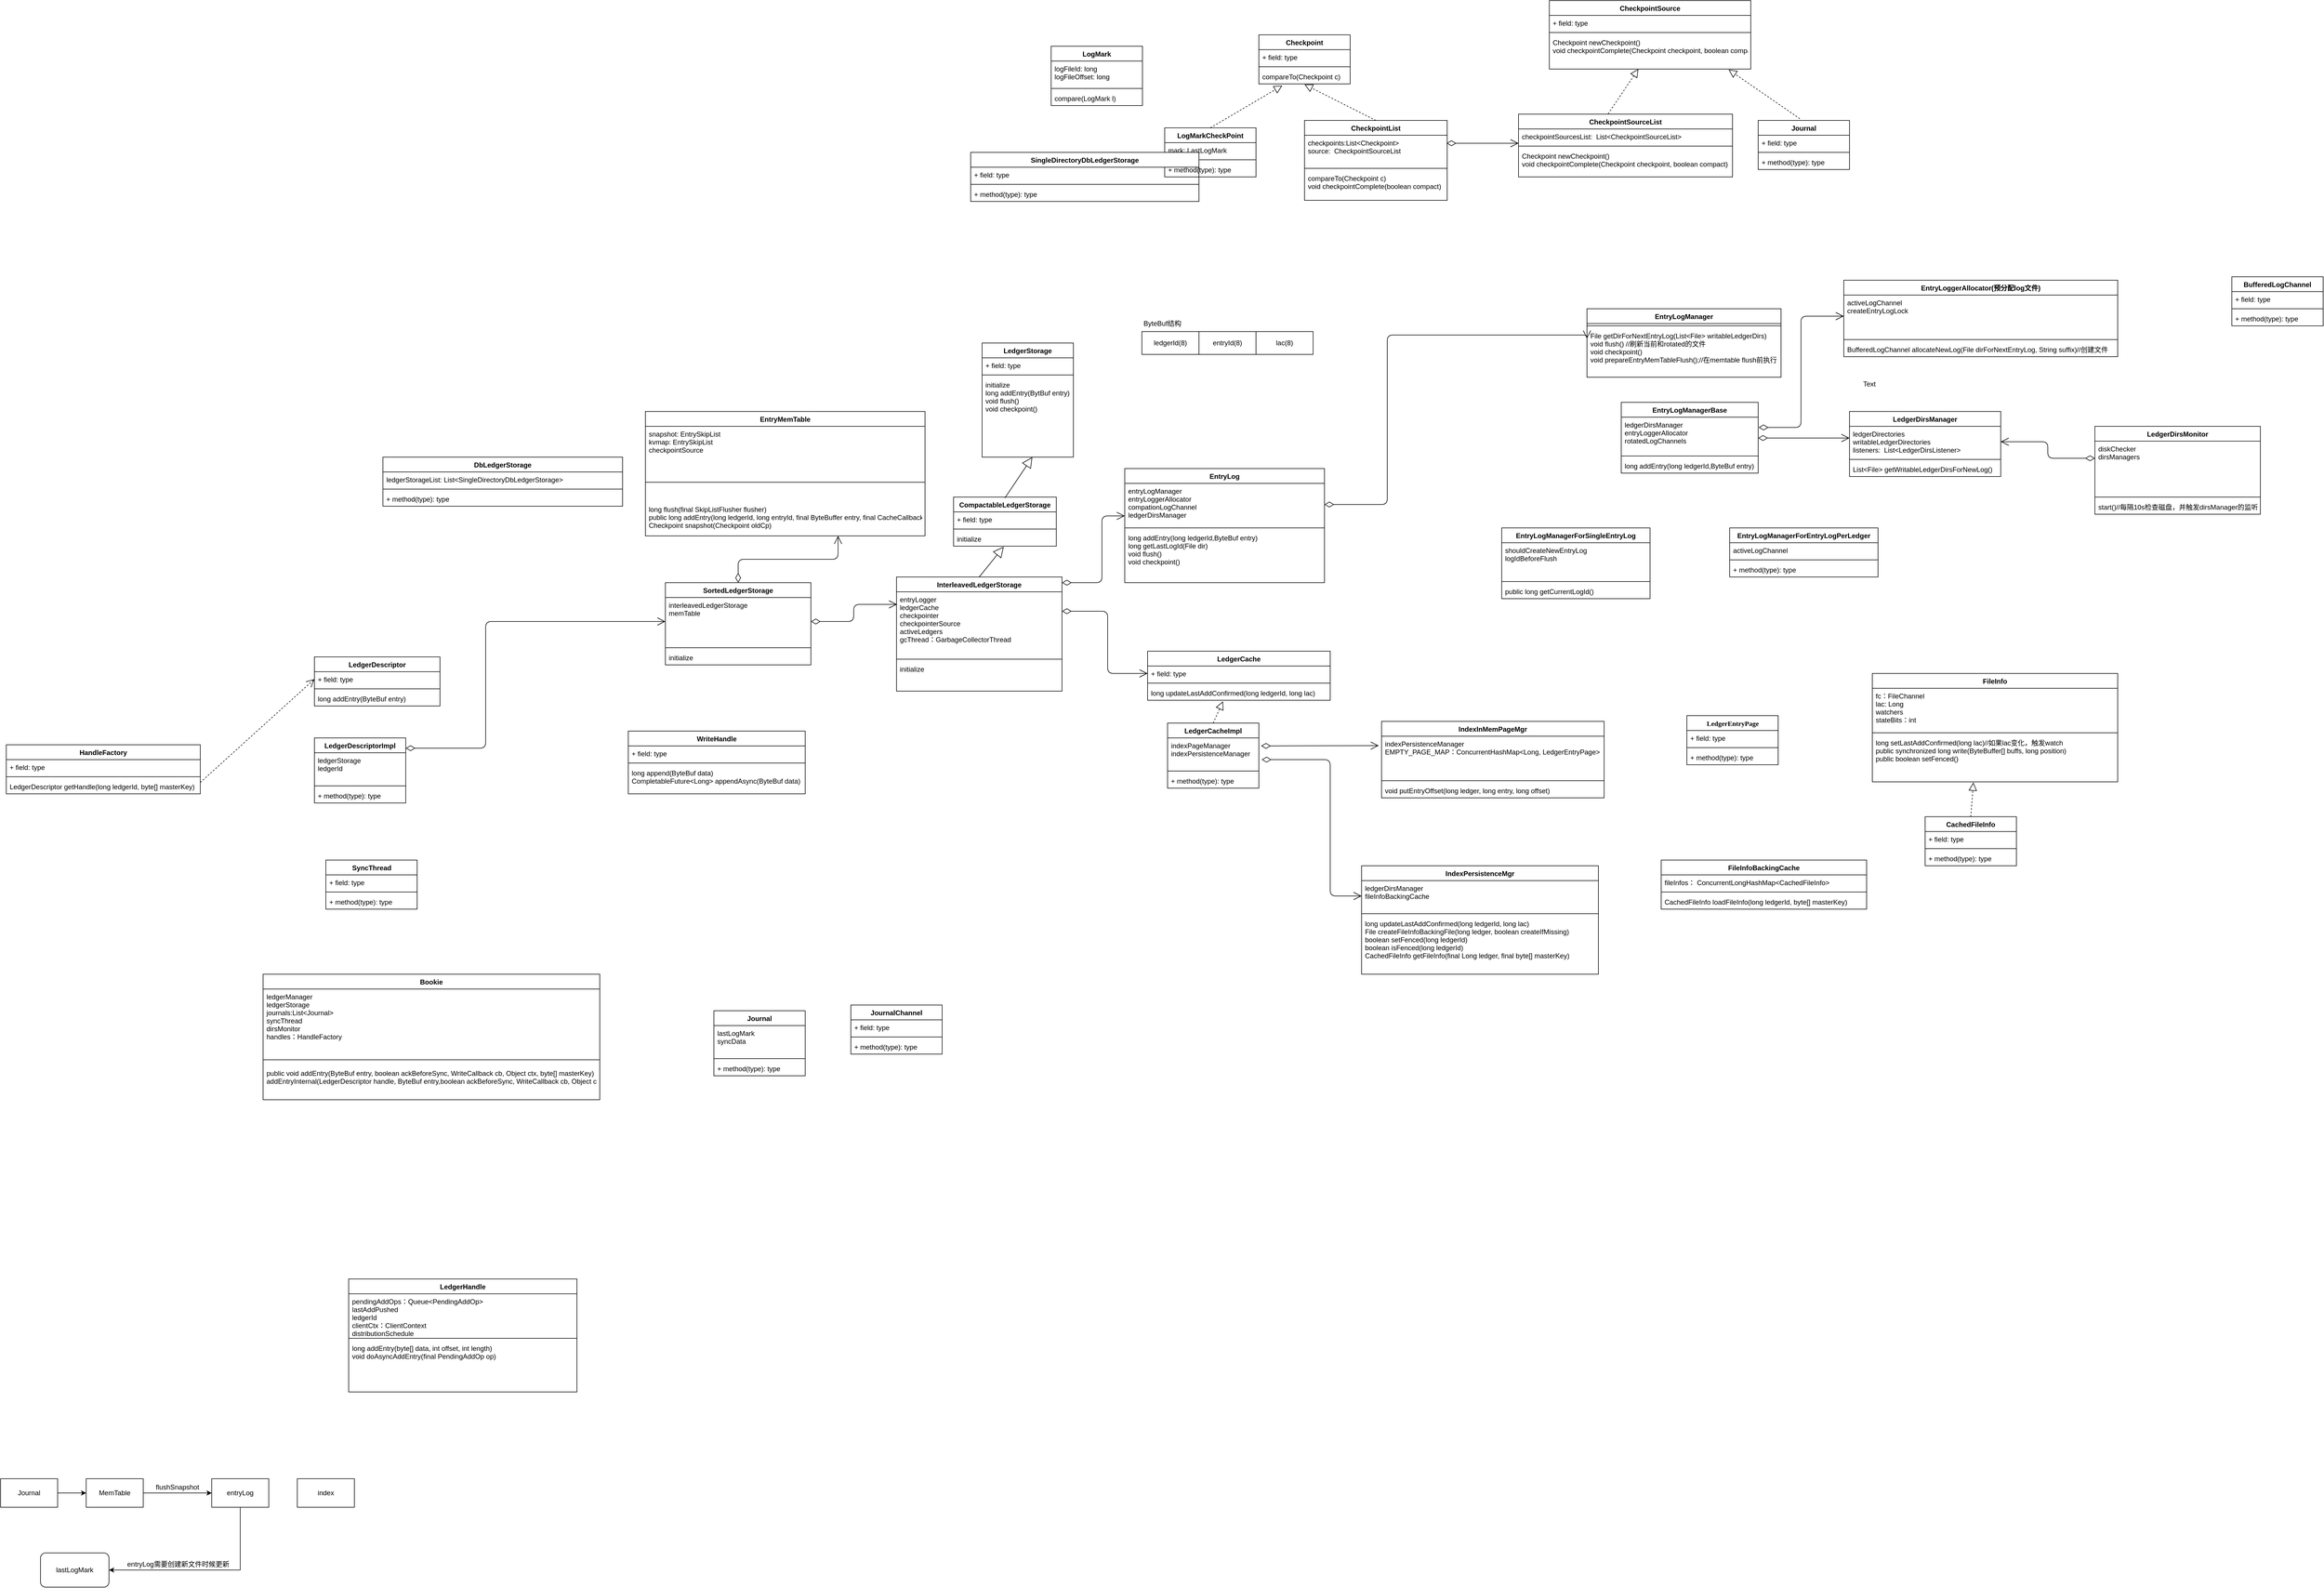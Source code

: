 <mxfile version="12.2.3" type="github" pages="1">
  <diagram id="bo_fu6kjIm6VQUlNU3Ol" name="Page-1">
    <mxGraphModel dx="2586" dy="1710" grid="1" gridSize="10" guides="1" tooltips="1" connect="1" arrows="1" fold="1" page="1" pageScale="1" pageWidth="827" pageHeight="1169" math="0" shadow="0">
      <root>
        <mxCell id="0"/>
        <mxCell id="1" parent="0"/>
        <mxCell id="V-iGmPCxZ_tZtfFWMEnv-1" value="Bookie" style="swimlane;fontStyle=1;align=center;verticalAlign=top;childLayout=stackLayout;horizontal=1;startSize=26;horizontalStack=0;resizeParent=1;resizeParentMax=0;resizeLast=0;collapsible=1;marginBottom=0;" vertex="1" parent="1">
          <mxGeometry x="-600" y="886" width="590" height="220" as="geometry"/>
        </mxCell>
        <mxCell id="V-iGmPCxZ_tZtfFWMEnv-2" value="ledgerManager&#xa;ledgerStorage&#xa;journals:List&lt;Journal&gt;&#xa;syncThread&#xa;dirsMonitor&#xa;handles：HandleFactory" style="text;strokeColor=none;fillColor=none;align=left;verticalAlign=top;spacingLeft=4;spacingRight=4;overflow=hidden;rotatable=0;points=[[0,0.5],[1,0.5]];portConstraint=eastwest;" vertex="1" parent="V-iGmPCxZ_tZtfFWMEnv-1">
          <mxGeometry y="26" width="590" height="114" as="geometry"/>
        </mxCell>
        <mxCell id="V-iGmPCxZ_tZtfFWMEnv-3" value="" style="line;strokeWidth=1;fillColor=none;align=left;verticalAlign=middle;spacingTop=-1;spacingLeft=3;spacingRight=3;rotatable=0;labelPosition=right;points=[];portConstraint=eastwest;" vertex="1" parent="V-iGmPCxZ_tZtfFWMEnv-1">
          <mxGeometry y="140" width="590" height="20" as="geometry"/>
        </mxCell>
        <mxCell id="V-iGmPCxZ_tZtfFWMEnv-4" value="public void addEntry(ByteBuf entry, boolean ackBeforeSync, WriteCallback cb, Object ctx, byte[] masterKey)&#xa;addEntryInternal(LedgerDescriptor handle, ByteBuf entry,boolean ackBeforeSync, WriteCallback cb, Object ctx, byte[] masterKey)" style="text;strokeColor=none;fillColor=none;align=left;verticalAlign=top;spacingLeft=4;spacingRight=4;overflow=hidden;rotatable=0;points=[[0,0.5],[1,0.5]];portConstraint=eastwest;" vertex="1" parent="V-iGmPCxZ_tZtfFWMEnv-1">
          <mxGeometry y="160" width="590" height="60" as="geometry"/>
        </mxCell>
        <mxCell id="V-iGmPCxZ_tZtfFWMEnv-5" value="LedgerStorage" style="swimlane;fontStyle=1;align=center;verticalAlign=top;childLayout=stackLayout;horizontal=1;startSize=26;horizontalStack=0;resizeParent=1;resizeParentMax=0;resizeLast=0;collapsible=1;marginBottom=0;" vertex="1" parent="1">
          <mxGeometry x="660" y="-220" width="160" height="200" as="geometry"/>
        </mxCell>
        <mxCell id="V-iGmPCxZ_tZtfFWMEnv-6" value="+ field: type" style="text;strokeColor=none;fillColor=none;align=left;verticalAlign=top;spacingLeft=4;spacingRight=4;overflow=hidden;rotatable=0;points=[[0,0.5],[1,0.5]];portConstraint=eastwest;" vertex="1" parent="V-iGmPCxZ_tZtfFWMEnv-5">
          <mxGeometry y="26" width="160" height="26" as="geometry"/>
        </mxCell>
        <mxCell id="V-iGmPCxZ_tZtfFWMEnv-7" value="" style="line;strokeWidth=1;fillColor=none;align=left;verticalAlign=middle;spacingTop=-1;spacingLeft=3;spacingRight=3;rotatable=0;labelPosition=right;points=[];portConstraint=eastwest;" vertex="1" parent="V-iGmPCxZ_tZtfFWMEnv-5">
          <mxGeometry y="52" width="160" height="8" as="geometry"/>
        </mxCell>
        <mxCell id="V-iGmPCxZ_tZtfFWMEnv-8" value="initialize&#xa;long addEntry(BytBuf entry)&#xa;void flush()&#xa;void checkpoint()" style="text;strokeColor=none;fillColor=none;align=left;verticalAlign=top;spacingLeft=4;spacingRight=4;overflow=hidden;rotatable=0;points=[[0,0.5],[1,0.5]];portConstraint=eastwest;" vertex="1" parent="V-iGmPCxZ_tZtfFWMEnv-5">
          <mxGeometry y="60" width="160" height="140" as="geometry"/>
        </mxCell>
        <mxCell id="V-iGmPCxZ_tZtfFWMEnv-9" value="InterleavedLedgerStorage" style="swimlane;fontStyle=1;align=center;verticalAlign=top;childLayout=stackLayout;horizontal=1;startSize=26;horizontalStack=0;resizeParent=1;resizeParentMax=0;resizeLast=0;collapsible=1;marginBottom=0;" vertex="1" parent="1">
          <mxGeometry x="510" y="190" width="290" height="200" as="geometry"/>
        </mxCell>
        <mxCell id="V-iGmPCxZ_tZtfFWMEnv-10" value="entryLogger&#xa;ledgerCache&#xa;checkpointer&#xa;checkpointerSource&#xa;activeLedgers&#xa;gcThread：GarbageCollectorThread" style="text;strokeColor=none;fillColor=none;align=left;verticalAlign=top;spacingLeft=4;spacingRight=4;overflow=hidden;rotatable=0;points=[[0,0.5],[1,0.5]];portConstraint=eastwest;" vertex="1" parent="V-iGmPCxZ_tZtfFWMEnv-9">
          <mxGeometry y="26" width="290" height="114" as="geometry"/>
        </mxCell>
        <mxCell id="V-iGmPCxZ_tZtfFWMEnv-11" value="" style="line;strokeWidth=1;fillColor=none;align=left;verticalAlign=middle;spacingTop=-1;spacingLeft=3;spacingRight=3;rotatable=0;labelPosition=right;points=[];portConstraint=eastwest;" vertex="1" parent="V-iGmPCxZ_tZtfFWMEnv-9">
          <mxGeometry y="140" width="290" height="8" as="geometry"/>
        </mxCell>
        <mxCell id="V-iGmPCxZ_tZtfFWMEnv-12" value="initialize" style="text;strokeColor=none;fillColor=none;align=left;verticalAlign=top;spacingLeft=4;spacingRight=4;overflow=hidden;rotatable=0;points=[[0,0.5],[1,0.5]];portConstraint=eastwest;" vertex="1" parent="V-iGmPCxZ_tZtfFWMEnv-9">
          <mxGeometry y="148" width="290" height="52" as="geometry"/>
        </mxCell>
        <mxCell id="V-iGmPCxZ_tZtfFWMEnv-13" value="" style="endArrow=block;endSize=16;endFill=0;html=1;exitX=0.5;exitY=0;exitDx=0;exitDy=0;entryX=0.488;entryY=1.038;entryDx=0;entryDy=0;entryPerimeter=0;" edge="1" parent="1" source="V-iGmPCxZ_tZtfFWMEnv-9" target="V-iGmPCxZ_tZtfFWMEnv-23">
          <mxGeometry width="160" relative="1" as="geometry">
            <mxPoint x="340" y="390" as="sourcePoint"/>
            <mxPoint x="711" y="130" as="targetPoint"/>
          </mxGeometry>
        </mxCell>
        <mxCell id="V-iGmPCxZ_tZtfFWMEnv-16" value="EntryLog" style="swimlane;fontStyle=1;align=center;verticalAlign=top;childLayout=stackLayout;horizontal=1;startSize=26;horizontalStack=0;resizeParent=1;resizeParentMax=0;resizeLast=0;collapsible=1;marginBottom=0;" vertex="1" parent="1">
          <mxGeometry x="910" width="350" height="200" as="geometry"/>
        </mxCell>
        <mxCell id="V-iGmPCxZ_tZtfFWMEnv-17" value="entryLogManager&#xa;entryLoggerAllocator&#xa;compationLogChannel&#xa;ledgerDirsManager" style="text;strokeColor=none;fillColor=none;align=left;verticalAlign=top;spacingLeft=4;spacingRight=4;overflow=hidden;rotatable=0;points=[[0,0.5],[1,0.5]];portConstraint=eastwest;" vertex="1" parent="V-iGmPCxZ_tZtfFWMEnv-16">
          <mxGeometry y="26" width="350" height="74" as="geometry"/>
        </mxCell>
        <mxCell id="V-iGmPCxZ_tZtfFWMEnv-18" value="" style="line;strokeWidth=1;fillColor=none;align=left;verticalAlign=middle;spacingTop=-1;spacingLeft=3;spacingRight=3;rotatable=0;labelPosition=right;points=[];portConstraint=eastwest;" vertex="1" parent="V-iGmPCxZ_tZtfFWMEnv-16">
          <mxGeometry y="100" width="350" height="8" as="geometry"/>
        </mxCell>
        <mxCell id="V-iGmPCxZ_tZtfFWMEnv-19" value="long addEntry(long ledgerId,ByteBuf entry)&#xa; long getLastLogId(File dir)&#xa;void flush()&#xa;void checkpoint()&#xa;" style="text;strokeColor=none;fillColor=none;align=left;verticalAlign=top;spacingLeft=4;spacingRight=4;overflow=hidden;rotatable=0;points=[[0,0.5],[1,0.5]];portConstraint=eastwest;" vertex="1" parent="V-iGmPCxZ_tZtfFWMEnv-16">
          <mxGeometry y="108" width="350" height="92" as="geometry"/>
        </mxCell>
        <mxCell id="V-iGmPCxZ_tZtfFWMEnv-20" value="CompactableLedgerStorage" style="swimlane;fontStyle=1;align=center;verticalAlign=top;childLayout=stackLayout;horizontal=1;startSize=26;horizontalStack=0;resizeParent=1;resizeParentMax=0;resizeLast=0;collapsible=1;marginBottom=0;" vertex="1" parent="1">
          <mxGeometry x="610" y="50" width="180" height="86" as="geometry"/>
        </mxCell>
        <mxCell id="V-iGmPCxZ_tZtfFWMEnv-21" value="+ field: type" style="text;strokeColor=none;fillColor=none;align=left;verticalAlign=top;spacingLeft=4;spacingRight=4;overflow=hidden;rotatable=0;points=[[0,0.5],[1,0.5]];portConstraint=eastwest;" vertex="1" parent="V-iGmPCxZ_tZtfFWMEnv-20">
          <mxGeometry y="26" width="180" height="26" as="geometry"/>
        </mxCell>
        <mxCell id="V-iGmPCxZ_tZtfFWMEnv-22" value="" style="line;strokeWidth=1;fillColor=none;align=left;verticalAlign=middle;spacingTop=-1;spacingLeft=3;spacingRight=3;rotatable=0;labelPosition=right;points=[];portConstraint=eastwest;" vertex="1" parent="V-iGmPCxZ_tZtfFWMEnv-20">
          <mxGeometry y="52" width="180" height="8" as="geometry"/>
        </mxCell>
        <mxCell id="V-iGmPCxZ_tZtfFWMEnv-23" value="initialize" style="text;strokeColor=none;fillColor=none;align=left;verticalAlign=top;spacingLeft=4;spacingRight=4;overflow=hidden;rotatable=0;points=[[0,0.5],[1,0.5]];portConstraint=eastwest;" vertex="1" parent="V-iGmPCxZ_tZtfFWMEnv-20">
          <mxGeometry y="60" width="180" height="26" as="geometry"/>
        </mxCell>
        <mxCell id="V-iGmPCxZ_tZtfFWMEnv-24" value="" style="endArrow=block;endSize=16;endFill=0;html=1;exitX=0.5;exitY=0;exitDx=0;exitDy=0;entryX=0.55;entryY=1;entryDx=0;entryDy=0;entryPerimeter=0;" edge="1" parent="1" target="V-iGmPCxZ_tZtfFWMEnv-8">
          <mxGeometry width="160" relative="1" as="geometry">
            <mxPoint x="700" y="51.5" as="sourcePoint"/>
            <mxPoint x="730" y="-40" as="targetPoint"/>
          </mxGeometry>
        </mxCell>
        <mxCell id="V-iGmPCxZ_tZtfFWMEnv-25" value="ledgerId(8)" style="rounded=0;whiteSpace=wrap;html=1;" vertex="1" parent="1">
          <mxGeometry x="940" y="-240" width="100" height="40" as="geometry"/>
        </mxCell>
        <mxCell id="V-iGmPCxZ_tZtfFWMEnv-26" value="ByteBuf结构" style="text;html=1;resizable=0;points=[];autosize=1;align=left;verticalAlign=top;spacingTop=-4;" vertex="1" parent="1">
          <mxGeometry x="941" y="-264" width="80" height="20" as="geometry"/>
        </mxCell>
        <mxCell id="V-iGmPCxZ_tZtfFWMEnv-27" value="entryId(8)" style="rounded=0;whiteSpace=wrap;html=1;" vertex="1" parent="1">
          <mxGeometry x="1040" y="-240" width="100" height="40" as="geometry"/>
        </mxCell>
        <mxCell id="V-iGmPCxZ_tZtfFWMEnv-28" value="lac(8)" style="rounded=0;whiteSpace=wrap;html=1;" vertex="1" parent="1">
          <mxGeometry x="1140" y="-240" width="100" height="40" as="geometry"/>
        </mxCell>
        <mxCell id="V-iGmPCxZ_tZtfFWMEnv-29" value="EntryLogManagerBase" style="swimlane;fontStyle=1;align=center;verticalAlign=top;childLayout=stackLayout;horizontal=1;startSize=26;horizontalStack=0;resizeParent=1;resizeParentMax=0;resizeLast=0;collapsible=1;marginBottom=0;" vertex="1" parent="1">
          <mxGeometry x="1780" y="-116" width="240" height="124" as="geometry"/>
        </mxCell>
        <mxCell id="V-iGmPCxZ_tZtfFWMEnv-30" value="ledgerDirsManager&#xa;entryLoggerAllocator&#xa;rotatedLogChannels&#xa;" style="text;strokeColor=none;fillColor=none;align=left;verticalAlign=top;spacingLeft=4;spacingRight=4;overflow=hidden;rotatable=0;points=[[0,0.5],[1,0.5]];portConstraint=eastwest;" vertex="1" parent="V-iGmPCxZ_tZtfFWMEnv-29">
          <mxGeometry y="26" width="240" height="64" as="geometry"/>
        </mxCell>
        <mxCell id="V-iGmPCxZ_tZtfFWMEnv-50" value="" style="endArrow=open;html=1;endSize=12;startArrow=diamondThin;startSize=14;startFill=0;edgeStyle=orthogonalEdgeStyle;align=left;verticalAlign=bottom;" edge="1" parent="V-iGmPCxZ_tZtfFWMEnv-29">
          <mxGeometry x="-1" y="3" relative="1" as="geometry">
            <mxPoint x="240" y="62.5" as="sourcePoint"/>
            <mxPoint x="400" y="62.5" as="targetPoint"/>
          </mxGeometry>
        </mxCell>
        <mxCell id="V-iGmPCxZ_tZtfFWMEnv-31" value="" style="line;strokeWidth=1;fillColor=none;align=left;verticalAlign=middle;spacingTop=-1;spacingLeft=3;spacingRight=3;rotatable=0;labelPosition=right;points=[];portConstraint=eastwest;" vertex="1" parent="V-iGmPCxZ_tZtfFWMEnv-29">
          <mxGeometry y="90" width="240" height="8" as="geometry"/>
        </mxCell>
        <mxCell id="V-iGmPCxZ_tZtfFWMEnv-32" value="long addEntry(long ledgerId,ByteBuf entry)" style="text;strokeColor=none;fillColor=none;align=left;verticalAlign=top;spacingLeft=4;spacingRight=4;overflow=hidden;rotatable=0;points=[[0,0.5],[1,0.5]];portConstraint=eastwest;" vertex="1" parent="V-iGmPCxZ_tZtfFWMEnv-29">
          <mxGeometry y="98" width="240" height="26" as="geometry"/>
        </mxCell>
        <mxCell id="V-iGmPCxZ_tZtfFWMEnv-33" value="EntryLogManagerForEntryLogPerLedger" style="swimlane;fontStyle=1;align=center;verticalAlign=top;childLayout=stackLayout;horizontal=1;startSize=26;horizontalStack=0;resizeParent=1;resizeParentMax=0;resizeLast=0;collapsible=1;marginBottom=0;" vertex="1" parent="1">
          <mxGeometry x="1970" y="104" width="260" height="86" as="geometry"/>
        </mxCell>
        <mxCell id="V-iGmPCxZ_tZtfFWMEnv-34" value="activeLogChannel" style="text;strokeColor=none;fillColor=none;align=left;verticalAlign=top;spacingLeft=4;spacingRight=4;overflow=hidden;rotatable=0;points=[[0,0.5],[1,0.5]];portConstraint=eastwest;" vertex="1" parent="V-iGmPCxZ_tZtfFWMEnv-33">
          <mxGeometry y="26" width="260" height="26" as="geometry"/>
        </mxCell>
        <mxCell id="V-iGmPCxZ_tZtfFWMEnv-35" value="" style="line;strokeWidth=1;fillColor=none;align=left;verticalAlign=middle;spacingTop=-1;spacingLeft=3;spacingRight=3;rotatable=0;labelPosition=right;points=[];portConstraint=eastwest;" vertex="1" parent="V-iGmPCxZ_tZtfFWMEnv-33">
          <mxGeometry y="52" width="260" height="8" as="geometry"/>
        </mxCell>
        <mxCell id="V-iGmPCxZ_tZtfFWMEnv-36" value="+ method(type): type" style="text;strokeColor=none;fillColor=none;align=left;verticalAlign=top;spacingLeft=4;spacingRight=4;overflow=hidden;rotatable=0;points=[[0,0.5],[1,0.5]];portConstraint=eastwest;" vertex="1" parent="V-iGmPCxZ_tZtfFWMEnv-33">
          <mxGeometry y="60" width="260" height="26" as="geometry"/>
        </mxCell>
        <mxCell id="V-iGmPCxZ_tZtfFWMEnv-37" value="EntryLogManagerForSingleEntryLog" style="swimlane;fontStyle=1;align=center;verticalAlign=top;childLayout=stackLayout;horizontal=1;startSize=26;horizontalStack=0;resizeParent=1;resizeParentMax=0;resizeLast=0;collapsible=1;marginBottom=0;" vertex="1" parent="1">
          <mxGeometry x="1570.5" y="104" width="260" height="124" as="geometry"/>
        </mxCell>
        <mxCell id="V-iGmPCxZ_tZtfFWMEnv-38" value="shouldCreateNewEntryLog&#xa;logIdBeforeFlush" style="text;strokeColor=none;fillColor=none;align=left;verticalAlign=top;spacingLeft=4;spacingRight=4;overflow=hidden;rotatable=0;points=[[0,0.5],[1,0.5]];portConstraint=eastwest;" vertex="1" parent="V-iGmPCxZ_tZtfFWMEnv-37">
          <mxGeometry y="26" width="260" height="64" as="geometry"/>
        </mxCell>
        <mxCell id="V-iGmPCxZ_tZtfFWMEnv-39" value="" style="line;strokeWidth=1;fillColor=none;align=left;verticalAlign=middle;spacingTop=-1;spacingLeft=3;spacingRight=3;rotatable=0;labelPosition=right;points=[];portConstraint=eastwest;" vertex="1" parent="V-iGmPCxZ_tZtfFWMEnv-37">
          <mxGeometry y="90" width="260" height="8" as="geometry"/>
        </mxCell>
        <mxCell id="V-iGmPCxZ_tZtfFWMEnv-40" value="public long getCurrentLogId()" style="text;strokeColor=none;fillColor=none;align=left;verticalAlign=top;spacingLeft=4;spacingRight=4;overflow=hidden;rotatable=0;points=[[0,0.5],[1,0.5]];portConstraint=eastwest;" vertex="1" parent="V-iGmPCxZ_tZtfFWMEnv-37">
          <mxGeometry y="98" width="260" height="26" as="geometry"/>
        </mxCell>
        <mxCell id="V-iGmPCxZ_tZtfFWMEnv-41" value="EntryLoggerAllocator(预分配log文件)&#xa;" style="swimlane;fontStyle=1;align=center;verticalAlign=top;childLayout=stackLayout;horizontal=1;startSize=26;horizontalStack=0;resizeParent=1;resizeParentMax=0;resizeLast=0;collapsible=1;marginBottom=0;" vertex="1" parent="1">
          <mxGeometry x="2170" y="-330" width="480" height="134" as="geometry"/>
        </mxCell>
        <mxCell id="V-iGmPCxZ_tZtfFWMEnv-42" value="activeLogChannel&#xa;createEntryLogLock" style="text;strokeColor=none;fillColor=none;align=left;verticalAlign=top;spacingLeft=4;spacingRight=4;overflow=hidden;rotatable=0;points=[[0,0.5],[1,0.5]];portConstraint=eastwest;" vertex="1" parent="V-iGmPCxZ_tZtfFWMEnv-41">
          <mxGeometry y="26" width="480" height="74" as="geometry"/>
        </mxCell>
        <mxCell id="V-iGmPCxZ_tZtfFWMEnv-43" value="" style="line;strokeWidth=1;fillColor=none;align=left;verticalAlign=middle;spacingTop=-1;spacingLeft=3;spacingRight=3;rotatable=0;labelPosition=right;points=[];portConstraint=eastwest;" vertex="1" parent="V-iGmPCxZ_tZtfFWMEnv-41">
          <mxGeometry y="100" width="480" height="8" as="geometry"/>
        </mxCell>
        <mxCell id="V-iGmPCxZ_tZtfFWMEnv-44" value="BufferedLogChannel allocateNewLog(File dirForNextEntryLog, String suffix)//创建文件" style="text;strokeColor=none;fillColor=none;align=left;verticalAlign=top;spacingLeft=4;spacingRight=4;overflow=hidden;rotatable=0;points=[[0,0.5],[1,0.5]];portConstraint=eastwest;" vertex="1" parent="V-iGmPCxZ_tZtfFWMEnv-41">
          <mxGeometry y="108" width="480" height="26" as="geometry"/>
        </mxCell>
        <mxCell id="V-iGmPCxZ_tZtfFWMEnv-45" value="LedgerDirsManager" style="swimlane;fontStyle=1;align=center;verticalAlign=top;childLayout=stackLayout;horizontal=1;startSize=26;horizontalStack=0;resizeParent=1;resizeParentMax=0;resizeLast=0;collapsible=1;marginBottom=0;" vertex="1" parent="1">
          <mxGeometry x="2180" y="-100" width="265" height="114" as="geometry"/>
        </mxCell>
        <mxCell id="V-iGmPCxZ_tZtfFWMEnv-46" value="ledgerDirectories&#xa;writableLedgerDirectories&#xa;listeners:  List&lt;LedgerDirsListener&gt;" style="text;strokeColor=none;fillColor=none;align=left;verticalAlign=top;spacingLeft=4;spacingRight=4;overflow=hidden;rotatable=0;points=[[0,0.5],[1,0.5]];portConstraint=eastwest;" vertex="1" parent="V-iGmPCxZ_tZtfFWMEnv-45">
          <mxGeometry y="26" width="265" height="54" as="geometry"/>
        </mxCell>
        <mxCell id="V-iGmPCxZ_tZtfFWMEnv-47" value="" style="line;strokeWidth=1;fillColor=none;align=left;verticalAlign=middle;spacingTop=-1;spacingLeft=3;spacingRight=3;rotatable=0;labelPosition=right;points=[];portConstraint=eastwest;" vertex="1" parent="V-iGmPCxZ_tZtfFWMEnv-45">
          <mxGeometry y="80" width="265" height="8" as="geometry"/>
        </mxCell>
        <mxCell id="V-iGmPCxZ_tZtfFWMEnv-48" value=" List&lt;File&gt; getWritableLedgerDirsForNewLog()" style="text;strokeColor=none;fillColor=none;align=left;verticalAlign=top;spacingLeft=4;spacingRight=4;overflow=hidden;rotatable=0;points=[[0,0.5],[1,0.5]];portConstraint=eastwest;" vertex="1" parent="V-iGmPCxZ_tZtfFWMEnv-45">
          <mxGeometry y="88" width="265" height="26" as="geometry"/>
        </mxCell>
        <mxCell id="V-iGmPCxZ_tZtfFWMEnv-49" value="" style="endArrow=open;html=1;endSize=12;startArrow=diamondThin;startSize=14;startFill=0;edgeStyle=orthogonalEdgeStyle;align=left;verticalAlign=bottom;exitX=1.004;exitY=0.281;exitDx=0;exitDy=0;exitPerimeter=0;entryX=0;entryY=0.5;entryDx=0;entryDy=0;" edge="1" parent="1" source="V-iGmPCxZ_tZtfFWMEnv-30" target="V-iGmPCxZ_tZtfFWMEnv-42">
          <mxGeometry x="-1" y="3" relative="1" as="geometry">
            <mxPoint x="1990" y="-280" as="sourcePoint"/>
            <mxPoint x="2150" y="-280" as="targetPoint"/>
          </mxGeometry>
        </mxCell>
        <mxCell id="V-iGmPCxZ_tZtfFWMEnv-59" value="EntryLogManager" style="swimlane;fontStyle=1;align=center;verticalAlign=top;childLayout=stackLayout;horizontal=1;startSize=26;horizontalStack=0;resizeParent=1;resizeParentMax=0;resizeLast=0;collapsible=1;marginBottom=0;" vertex="1" parent="1">
          <mxGeometry x="1720" y="-280" width="340" height="120" as="geometry"/>
        </mxCell>
        <mxCell id="V-iGmPCxZ_tZtfFWMEnv-61" value="" style="line;strokeWidth=1;fillColor=none;align=left;verticalAlign=middle;spacingTop=-1;spacingLeft=3;spacingRight=3;rotatable=0;labelPosition=right;points=[];portConstraint=eastwest;" vertex="1" parent="V-iGmPCxZ_tZtfFWMEnv-59">
          <mxGeometry y="26" width="340" height="8" as="geometry"/>
        </mxCell>
        <mxCell id="V-iGmPCxZ_tZtfFWMEnv-62" value="File getDirForNextEntryLog(List&lt;File&gt; writableLedgerDirs)&#xa;void flush() //刷新当前和rotated的文件&#xa;void checkpoint()&#xa;void prepareEntryMemTableFlush();//在memtable flush前执行" style="text;strokeColor=none;fillColor=none;align=left;verticalAlign=top;spacingLeft=4;spacingRight=4;overflow=hidden;rotatable=0;points=[[0,0.5],[1,0.5]];portConstraint=eastwest;" vertex="1" parent="V-iGmPCxZ_tZtfFWMEnv-59">
          <mxGeometry y="34" width="340" height="86" as="geometry"/>
        </mxCell>
        <mxCell id="V-iGmPCxZ_tZtfFWMEnv-71" value="BufferedLogChannel" style="swimlane;fontStyle=1;align=center;verticalAlign=top;childLayout=stackLayout;horizontal=1;startSize=26;horizontalStack=0;resizeParent=1;resizeParentMax=0;resizeLast=0;collapsible=1;marginBottom=0;" vertex="1" parent="1">
          <mxGeometry x="2850" y="-336" width="160" height="86" as="geometry"/>
        </mxCell>
        <mxCell id="V-iGmPCxZ_tZtfFWMEnv-72" value="+ field: type" style="text;strokeColor=none;fillColor=none;align=left;verticalAlign=top;spacingLeft=4;spacingRight=4;overflow=hidden;rotatable=0;points=[[0,0.5],[1,0.5]];portConstraint=eastwest;" vertex="1" parent="V-iGmPCxZ_tZtfFWMEnv-71">
          <mxGeometry y="26" width="160" height="26" as="geometry"/>
        </mxCell>
        <mxCell id="V-iGmPCxZ_tZtfFWMEnv-73" value="" style="line;strokeWidth=1;fillColor=none;align=left;verticalAlign=middle;spacingTop=-1;spacingLeft=3;spacingRight=3;rotatable=0;labelPosition=right;points=[];portConstraint=eastwest;" vertex="1" parent="V-iGmPCxZ_tZtfFWMEnv-71">
          <mxGeometry y="52" width="160" height="8" as="geometry"/>
        </mxCell>
        <mxCell id="V-iGmPCxZ_tZtfFWMEnv-74" value="+ method(type): type" style="text;strokeColor=none;fillColor=none;align=left;verticalAlign=top;spacingLeft=4;spacingRight=4;overflow=hidden;rotatable=0;points=[[0,0.5],[1,0.5]];portConstraint=eastwest;" vertex="1" parent="V-iGmPCxZ_tZtfFWMEnv-71">
          <mxGeometry y="60" width="160" height="26" as="geometry"/>
        </mxCell>
        <mxCell id="V-iGmPCxZ_tZtfFWMEnv-75" value="LedgerDirsMonitor" style="swimlane;fontStyle=1;align=center;verticalAlign=top;childLayout=stackLayout;horizontal=1;startSize=26;horizontalStack=0;resizeParent=1;resizeParentMax=0;resizeLast=0;collapsible=1;marginBottom=0;" vertex="1" parent="1">
          <mxGeometry x="2610" y="-74" width="290" height="154" as="geometry"/>
        </mxCell>
        <mxCell id="V-iGmPCxZ_tZtfFWMEnv-76" value="diskChecker&#xa;dirsManagers" style="text;strokeColor=none;fillColor=none;align=left;verticalAlign=top;spacingLeft=4;spacingRight=4;overflow=hidden;rotatable=0;points=[[0,0.5],[1,0.5]];portConstraint=eastwest;" vertex="1" parent="V-iGmPCxZ_tZtfFWMEnv-75">
          <mxGeometry y="26" width="290" height="94" as="geometry"/>
        </mxCell>
        <mxCell id="V-iGmPCxZ_tZtfFWMEnv-77" value="" style="line;strokeWidth=1;fillColor=none;align=left;verticalAlign=middle;spacingTop=-1;spacingLeft=3;spacingRight=3;rotatable=0;labelPosition=right;points=[];portConstraint=eastwest;" vertex="1" parent="V-iGmPCxZ_tZtfFWMEnv-75">
          <mxGeometry y="120" width="290" height="8" as="geometry"/>
        </mxCell>
        <mxCell id="V-iGmPCxZ_tZtfFWMEnv-78" value="start()//每隔10s检查磁盘，并触发dirsManager的监听器" style="text;strokeColor=none;fillColor=none;align=left;verticalAlign=top;spacingLeft=4;spacingRight=4;overflow=hidden;rotatable=0;points=[[0,0.5],[1,0.5]];portConstraint=eastwest;" vertex="1" parent="V-iGmPCxZ_tZtfFWMEnv-75">
          <mxGeometry y="128" width="290" height="26" as="geometry"/>
        </mxCell>
        <mxCell id="V-iGmPCxZ_tZtfFWMEnv-79" value="" style="endArrow=open;html=1;endSize=12;startArrow=diamondThin;startSize=14;startFill=0;edgeStyle=orthogonalEdgeStyle;align=left;verticalAlign=bottom;exitX=0;exitY=0.319;exitDx=0;exitDy=0;exitPerimeter=0;" edge="1" parent="1" source="V-iGmPCxZ_tZtfFWMEnv-76" target="V-iGmPCxZ_tZtfFWMEnv-46">
          <mxGeometry x="-1" y="3" relative="1" as="geometry">
            <mxPoint x="2490" y="90" as="sourcePoint"/>
            <mxPoint x="2650" y="90" as="targetPoint"/>
          </mxGeometry>
        </mxCell>
        <mxCell id="V-iGmPCxZ_tZtfFWMEnv-82" value="" style="endArrow=open;html=1;endSize=12;startArrow=diamondThin;startSize=14;startFill=0;edgeStyle=orthogonalEdgeStyle;align=left;verticalAlign=bottom;entryX=0;entryY=0.214;entryDx=0;entryDy=0;entryPerimeter=0;exitX=1;exitY=0.5;exitDx=0;exitDy=0;" edge="1" parent="1" source="V-iGmPCxZ_tZtfFWMEnv-17" target="V-iGmPCxZ_tZtfFWMEnv-62">
          <mxGeometry x="-1" y="3" relative="1" as="geometry">
            <mxPoint x="1320" y="100" as="sourcePoint"/>
            <mxPoint x="1600" y="-60" as="targetPoint"/>
            <Array as="points">
              <mxPoint x="1370" y="63"/>
              <mxPoint x="1370" y="-234"/>
              <mxPoint x="1720" y="-234"/>
            </Array>
          </mxGeometry>
        </mxCell>
        <mxCell id="V-iGmPCxZ_tZtfFWMEnv-83" value="CheckpointSource" style="swimlane;fontStyle=1;align=center;verticalAlign=top;childLayout=stackLayout;horizontal=1;startSize=26;horizontalStack=0;resizeParent=1;resizeParentMax=0;resizeLast=0;collapsible=1;marginBottom=0;" vertex="1" parent="1">
          <mxGeometry x="1654" y="-820" width="353" height="120" as="geometry"/>
        </mxCell>
        <mxCell id="V-iGmPCxZ_tZtfFWMEnv-84" value="+ field: type" style="text;strokeColor=none;fillColor=none;align=left;verticalAlign=top;spacingLeft=4;spacingRight=4;overflow=hidden;rotatable=0;points=[[0,0.5],[1,0.5]];portConstraint=eastwest;" vertex="1" parent="V-iGmPCxZ_tZtfFWMEnv-83">
          <mxGeometry y="26" width="353" height="26" as="geometry"/>
        </mxCell>
        <mxCell id="V-iGmPCxZ_tZtfFWMEnv-85" value="" style="line;strokeWidth=1;fillColor=none;align=left;verticalAlign=middle;spacingTop=-1;spacingLeft=3;spacingRight=3;rotatable=0;labelPosition=right;points=[];portConstraint=eastwest;" vertex="1" parent="V-iGmPCxZ_tZtfFWMEnv-83">
          <mxGeometry y="52" width="353" height="8" as="geometry"/>
        </mxCell>
        <mxCell id="V-iGmPCxZ_tZtfFWMEnv-86" value="Checkpoint newCheckpoint()&#xa;void checkpointComplete(Checkpoint checkpoint, boolean compact)" style="text;strokeColor=none;fillColor=none;align=left;verticalAlign=top;spacingLeft=4;spacingRight=4;overflow=hidden;rotatable=0;points=[[0,0.5],[1,0.5]];portConstraint=eastwest;" vertex="1" parent="V-iGmPCxZ_tZtfFWMEnv-83">
          <mxGeometry y="60" width="353" height="60" as="geometry"/>
        </mxCell>
        <mxCell id="V-iGmPCxZ_tZtfFWMEnv-87" value="CheckpointSourceList" style="swimlane;fontStyle=1;align=center;verticalAlign=top;childLayout=stackLayout;horizontal=1;startSize=26;horizontalStack=0;resizeParent=1;resizeParentMax=0;resizeLast=0;collapsible=1;marginBottom=0;" vertex="1" parent="1">
          <mxGeometry x="1600" y="-621" width="375" height="110" as="geometry"/>
        </mxCell>
        <mxCell id="V-iGmPCxZ_tZtfFWMEnv-88" value="checkpointSourcesList:  List&lt;CheckpointSourceList&gt;" style="text;strokeColor=none;fillColor=none;align=left;verticalAlign=top;spacingLeft=4;spacingRight=4;overflow=hidden;rotatable=0;points=[[0,0.5],[1,0.5]];portConstraint=eastwest;" vertex="1" parent="V-iGmPCxZ_tZtfFWMEnv-87">
          <mxGeometry y="26" width="375" height="26" as="geometry"/>
        </mxCell>
        <mxCell id="V-iGmPCxZ_tZtfFWMEnv-101" value="" style="endArrow=open;html=1;endSize=12;startArrow=diamondThin;startSize=14;startFill=0;edgeStyle=orthogonalEdgeStyle;align=left;verticalAlign=bottom;exitX=0.996;exitY=0.259;exitDx=0;exitDy=0;exitPerimeter=0;" edge="1" parent="V-iGmPCxZ_tZtfFWMEnv-87" source="V-iGmPCxZ_tZtfFWMEnv-96">
          <mxGeometry x="-1" y="3" relative="1" as="geometry">
            <mxPoint x="-120" y="51" as="sourcePoint"/>
            <mxPoint y="51" as="targetPoint"/>
          </mxGeometry>
        </mxCell>
        <mxCell id="V-iGmPCxZ_tZtfFWMEnv-89" value="" style="line;strokeWidth=1;fillColor=none;align=left;verticalAlign=middle;spacingTop=-1;spacingLeft=3;spacingRight=3;rotatable=0;labelPosition=right;points=[];portConstraint=eastwest;" vertex="1" parent="V-iGmPCxZ_tZtfFWMEnv-87">
          <mxGeometry y="52" width="375" height="8" as="geometry"/>
        </mxCell>
        <mxCell id="V-iGmPCxZ_tZtfFWMEnv-90" value="Checkpoint newCheckpoint()&#xa;void checkpointComplete(Checkpoint checkpoint, boolean compact)" style="text;strokeColor=none;fillColor=none;align=left;verticalAlign=top;spacingLeft=4;spacingRight=4;overflow=hidden;rotatable=0;points=[[0,0.5],[1,0.5]];portConstraint=eastwest;" vertex="1" parent="V-iGmPCxZ_tZtfFWMEnv-87">
          <mxGeometry y="60" width="375" height="50" as="geometry"/>
        </mxCell>
        <mxCell id="V-iGmPCxZ_tZtfFWMEnv-91" value="Checkpoint" style="swimlane;fontStyle=1;align=center;verticalAlign=top;childLayout=stackLayout;horizontal=1;startSize=26;horizontalStack=0;resizeParent=1;resizeParentMax=0;resizeLast=0;collapsible=1;marginBottom=0;" vertex="1" parent="1">
          <mxGeometry x="1145" y="-760" width="160" height="86" as="geometry"/>
        </mxCell>
        <mxCell id="V-iGmPCxZ_tZtfFWMEnv-92" value="+ field: type" style="text;strokeColor=none;fillColor=none;align=left;verticalAlign=top;spacingLeft=4;spacingRight=4;overflow=hidden;rotatable=0;points=[[0,0.5],[1,0.5]];portConstraint=eastwest;" vertex="1" parent="V-iGmPCxZ_tZtfFWMEnv-91">
          <mxGeometry y="26" width="160" height="26" as="geometry"/>
        </mxCell>
        <mxCell id="V-iGmPCxZ_tZtfFWMEnv-93" value="" style="line;strokeWidth=1;fillColor=none;align=left;verticalAlign=middle;spacingTop=-1;spacingLeft=3;spacingRight=3;rotatable=0;labelPosition=right;points=[];portConstraint=eastwest;" vertex="1" parent="V-iGmPCxZ_tZtfFWMEnv-91">
          <mxGeometry y="52" width="160" height="8" as="geometry"/>
        </mxCell>
        <mxCell id="V-iGmPCxZ_tZtfFWMEnv-94" value="compareTo(Checkpoint c)" style="text;strokeColor=none;fillColor=none;align=left;verticalAlign=top;spacingLeft=4;spacingRight=4;overflow=hidden;rotatable=0;points=[[0,0.5],[1,0.5]];portConstraint=eastwest;" vertex="1" parent="V-iGmPCxZ_tZtfFWMEnv-91">
          <mxGeometry y="60" width="160" height="26" as="geometry"/>
        </mxCell>
        <mxCell id="V-iGmPCxZ_tZtfFWMEnv-95" value="CheckpointList" style="swimlane;fontStyle=1;align=center;verticalAlign=top;childLayout=stackLayout;horizontal=1;startSize=26;horizontalStack=0;resizeParent=1;resizeParentMax=0;resizeLast=0;collapsible=1;marginBottom=0;" vertex="1" parent="1">
          <mxGeometry x="1225" y="-610" width="250" height="140" as="geometry"/>
        </mxCell>
        <mxCell id="V-iGmPCxZ_tZtfFWMEnv-96" value="checkpoints:List&lt;Checkpoint&gt;&#xa;source:  CheckpointSourceList" style="text;strokeColor=none;fillColor=none;align=left;verticalAlign=top;spacingLeft=4;spacingRight=4;overflow=hidden;rotatable=0;points=[[0,0.5],[1,0.5]];portConstraint=eastwest;" vertex="1" parent="V-iGmPCxZ_tZtfFWMEnv-95">
          <mxGeometry y="26" width="250" height="54" as="geometry"/>
        </mxCell>
        <mxCell id="V-iGmPCxZ_tZtfFWMEnv-97" value="" style="line;strokeWidth=1;fillColor=none;align=left;verticalAlign=middle;spacingTop=-1;spacingLeft=3;spacingRight=3;rotatable=0;labelPosition=right;points=[];portConstraint=eastwest;" vertex="1" parent="V-iGmPCxZ_tZtfFWMEnv-95">
          <mxGeometry y="80" width="250" height="8" as="geometry"/>
        </mxCell>
        <mxCell id="V-iGmPCxZ_tZtfFWMEnv-98" value="compareTo(Checkpoint c)&#xa;void checkpointComplete(boolean compact)" style="text;strokeColor=none;fillColor=none;align=left;verticalAlign=top;spacingLeft=4;spacingRight=4;overflow=hidden;rotatable=0;points=[[0,0.5],[1,0.5]];portConstraint=eastwest;" vertex="1" parent="V-iGmPCxZ_tZtfFWMEnv-95">
          <mxGeometry y="88" width="250" height="52" as="geometry"/>
        </mxCell>
        <mxCell id="V-iGmPCxZ_tZtfFWMEnv-99" value="" style="endArrow=block;dashed=1;endFill=0;endSize=12;html=1;entryX=0.5;entryY=1.038;entryDx=0;entryDy=0;entryPerimeter=0;exitX=0.5;exitY=0;exitDx=0;exitDy=0;" edge="1" parent="1" source="V-iGmPCxZ_tZtfFWMEnv-95" target="V-iGmPCxZ_tZtfFWMEnv-94">
          <mxGeometry width="160" relative="1" as="geometry">
            <mxPoint x="1080" y="-610" as="sourcePoint"/>
            <mxPoint x="1240" y="-610" as="targetPoint"/>
          </mxGeometry>
        </mxCell>
        <mxCell id="V-iGmPCxZ_tZtfFWMEnv-100" value="" style="endArrow=block;dashed=1;endFill=0;endSize=12;html=1;entryX=0.442;entryY=1;entryDx=0;entryDy=0;entryPerimeter=0;exitX=0.5;exitY=0;exitDx=0;exitDy=0;" edge="1" parent="1" target="V-iGmPCxZ_tZtfFWMEnv-86">
          <mxGeometry width="160" relative="1" as="geometry">
            <mxPoint x="1757" y="-621.5" as="sourcePoint"/>
            <mxPoint x="1757" y="-684.512" as="targetPoint"/>
          </mxGeometry>
        </mxCell>
        <mxCell id="V-iGmPCxZ_tZtfFWMEnv-102" value="Journal" style="swimlane;fontStyle=1;align=center;verticalAlign=top;childLayout=stackLayout;horizontal=1;startSize=26;horizontalStack=0;resizeParent=1;resizeParentMax=0;resizeLast=0;collapsible=1;marginBottom=0;" vertex="1" parent="1">
          <mxGeometry x="2020" y="-610" width="160" height="86" as="geometry"/>
        </mxCell>
        <mxCell id="V-iGmPCxZ_tZtfFWMEnv-103" value="+ field: type" style="text;strokeColor=none;fillColor=none;align=left;verticalAlign=top;spacingLeft=4;spacingRight=4;overflow=hidden;rotatable=0;points=[[0,0.5],[1,0.5]];portConstraint=eastwest;" vertex="1" parent="V-iGmPCxZ_tZtfFWMEnv-102">
          <mxGeometry y="26" width="160" height="26" as="geometry"/>
        </mxCell>
        <mxCell id="V-iGmPCxZ_tZtfFWMEnv-104" value="" style="line;strokeWidth=1;fillColor=none;align=left;verticalAlign=middle;spacingTop=-1;spacingLeft=3;spacingRight=3;rotatable=0;labelPosition=right;points=[];portConstraint=eastwest;" vertex="1" parent="V-iGmPCxZ_tZtfFWMEnv-102">
          <mxGeometry y="52" width="160" height="8" as="geometry"/>
        </mxCell>
        <mxCell id="V-iGmPCxZ_tZtfFWMEnv-105" value="+ method(type): type" style="text;strokeColor=none;fillColor=none;align=left;verticalAlign=top;spacingLeft=4;spacingRight=4;overflow=hidden;rotatable=0;points=[[0,0.5],[1,0.5]];portConstraint=eastwest;" vertex="1" parent="V-iGmPCxZ_tZtfFWMEnv-102">
          <mxGeometry y="60" width="160" height="26" as="geometry"/>
        </mxCell>
        <mxCell id="V-iGmPCxZ_tZtfFWMEnv-106" value="" style="endArrow=block;dashed=1;endFill=0;endSize=12;html=1;entryX=0.89;entryY=1.017;entryDx=0;entryDy=0;entryPerimeter=0;exitX=0.456;exitY=-0.035;exitDx=0;exitDy=0;exitPerimeter=0;" edge="1" parent="1" source="V-iGmPCxZ_tZtfFWMEnv-102" target="V-iGmPCxZ_tZtfFWMEnv-86">
          <mxGeometry width="160" relative="1" as="geometry">
            <mxPoint x="2040" y="-630" as="sourcePoint"/>
            <mxPoint x="1820.026" y="-690" as="targetPoint"/>
          </mxGeometry>
        </mxCell>
        <mxCell id="V-iGmPCxZ_tZtfFWMEnv-107" value="LogMarkCheckPoint" style="swimlane;fontStyle=1;align=center;verticalAlign=top;childLayout=stackLayout;horizontal=1;startSize=26;horizontalStack=0;resizeParent=1;resizeParentMax=0;resizeLast=0;collapsible=1;marginBottom=0;" vertex="1" parent="1">
          <mxGeometry x="980" y="-597" width="160" height="86" as="geometry"/>
        </mxCell>
        <mxCell id="V-iGmPCxZ_tZtfFWMEnv-108" value="mark: LastLogMark" style="text;strokeColor=none;fillColor=none;align=left;verticalAlign=top;spacingLeft=4;spacingRight=4;overflow=hidden;rotatable=0;points=[[0,0.5],[1,0.5]];portConstraint=eastwest;" vertex="1" parent="V-iGmPCxZ_tZtfFWMEnv-107">
          <mxGeometry y="26" width="160" height="26" as="geometry"/>
        </mxCell>
        <mxCell id="V-iGmPCxZ_tZtfFWMEnv-109" value="" style="line;strokeWidth=1;fillColor=none;align=left;verticalAlign=middle;spacingTop=-1;spacingLeft=3;spacingRight=3;rotatable=0;labelPosition=right;points=[];portConstraint=eastwest;" vertex="1" parent="V-iGmPCxZ_tZtfFWMEnv-107">
          <mxGeometry y="52" width="160" height="8" as="geometry"/>
        </mxCell>
        <mxCell id="V-iGmPCxZ_tZtfFWMEnv-110" value="+ method(type): type" style="text;strokeColor=none;fillColor=none;align=left;verticalAlign=top;spacingLeft=4;spacingRight=4;overflow=hidden;rotatable=0;points=[[0,0.5],[1,0.5]];portConstraint=eastwest;" vertex="1" parent="V-iGmPCxZ_tZtfFWMEnv-107">
          <mxGeometry y="60" width="160" height="26" as="geometry"/>
        </mxCell>
        <mxCell id="V-iGmPCxZ_tZtfFWMEnv-111" value="" style="endArrow=block;dashed=1;endFill=0;endSize=12;html=1;entryX=0.256;entryY=1.115;entryDx=0;entryDy=0;entryPerimeter=0;exitX=0.5;exitY=0;exitDx=0;exitDy=0;" edge="1" parent="1" target="V-iGmPCxZ_tZtfFWMEnv-94">
          <mxGeometry width="160" relative="1" as="geometry">
            <mxPoint x="1060" y="-597" as="sourcePoint"/>
            <mxPoint x="935" y="-660.012" as="targetPoint"/>
          </mxGeometry>
        </mxCell>
        <mxCell id="V-iGmPCxZ_tZtfFWMEnv-112" value="LogMark" style="swimlane;fontStyle=1;align=center;verticalAlign=top;childLayout=stackLayout;horizontal=1;startSize=26;horizontalStack=0;resizeParent=1;resizeParentMax=0;resizeLast=0;collapsible=1;marginBottom=0;" vertex="1" parent="1">
          <mxGeometry x="781" y="-740" width="160" height="104" as="geometry"/>
        </mxCell>
        <mxCell id="V-iGmPCxZ_tZtfFWMEnv-113" value="logFileId: long&#xa;logFileOffset: long" style="text;strokeColor=none;fillColor=none;align=left;verticalAlign=top;spacingLeft=4;spacingRight=4;overflow=hidden;rotatable=0;points=[[0,0.5],[1,0.5]];portConstraint=eastwest;" vertex="1" parent="V-iGmPCxZ_tZtfFWMEnv-112">
          <mxGeometry y="26" width="160" height="44" as="geometry"/>
        </mxCell>
        <mxCell id="V-iGmPCxZ_tZtfFWMEnv-114" value="" style="line;strokeWidth=1;fillColor=none;align=left;verticalAlign=middle;spacingTop=-1;spacingLeft=3;spacingRight=3;rotatable=0;labelPosition=right;points=[];portConstraint=eastwest;" vertex="1" parent="V-iGmPCxZ_tZtfFWMEnv-112">
          <mxGeometry y="70" width="160" height="8" as="geometry"/>
        </mxCell>
        <mxCell id="V-iGmPCxZ_tZtfFWMEnv-115" value="compare(LogMark l)" style="text;strokeColor=none;fillColor=none;align=left;verticalAlign=top;spacingLeft=4;spacingRight=4;overflow=hidden;rotatable=0;points=[[0,0.5],[1,0.5]];portConstraint=eastwest;" vertex="1" parent="V-iGmPCxZ_tZtfFWMEnv-112">
          <mxGeometry y="78" width="160" height="26" as="geometry"/>
        </mxCell>
        <mxCell id="V-iGmPCxZ_tZtfFWMEnv-116" value="Text" style="text;html=1;resizable=0;points=[];autosize=1;align=left;verticalAlign=top;spacingTop=-4;" vertex="1" parent="1">
          <mxGeometry x="2202" y="-158" width="40" height="20" as="geometry"/>
        </mxCell>
        <mxCell id="V-iGmPCxZ_tZtfFWMEnv-117" value="LedgerHandle" style="swimlane;fontStyle=1;align=center;verticalAlign=top;childLayout=stackLayout;horizontal=1;startSize=26;horizontalStack=0;resizeParent=1;resizeParentMax=0;resizeLast=0;collapsible=1;marginBottom=0;" vertex="1" parent="1">
          <mxGeometry x="-450" y="1420" width="400" height="198" as="geometry">
            <mxRectangle x="40" y="650" width="110" height="26" as="alternateBounds"/>
          </mxGeometry>
        </mxCell>
        <mxCell id="V-iGmPCxZ_tZtfFWMEnv-118" value="pendingAddOps：Queue&lt;PendingAddOp&gt;&#xa;lastAddPushed&#xa;ledgerId&#xa;clientCtx：ClientContext&#xa;distributionSchedule" style="text;strokeColor=none;fillColor=none;align=left;verticalAlign=top;spacingLeft=4;spacingRight=4;overflow=hidden;rotatable=0;points=[[0,0.5],[1,0.5]];portConstraint=eastwest;" vertex="1" parent="V-iGmPCxZ_tZtfFWMEnv-117">
          <mxGeometry y="26" width="400" height="74" as="geometry"/>
        </mxCell>
        <mxCell id="V-iGmPCxZ_tZtfFWMEnv-119" value="" style="line;strokeWidth=1;fillColor=none;align=left;verticalAlign=middle;spacingTop=-1;spacingLeft=3;spacingRight=3;rotatable=0;labelPosition=right;points=[];portConstraint=eastwest;" vertex="1" parent="V-iGmPCxZ_tZtfFWMEnv-117">
          <mxGeometry y="100" width="400" height="8" as="geometry"/>
        </mxCell>
        <mxCell id="V-iGmPCxZ_tZtfFWMEnv-120" value="long addEntry(byte[] data, int offset, int length)&#xa;void doAsyncAddEntry(final PendingAddOp op)" style="text;strokeColor=none;fillColor=none;align=left;verticalAlign=top;spacingLeft=4;spacingRight=4;overflow=hidden;rotatable=0;points=[[0,0.5],[1,0.5]];portConstraint=eastwest;" vertex="1" parent="V-iGmPCxZ_tZtfFWMEnv-117">
          <mxGeometry y="108" width="400" height="90" as="geometry"/>
        </mxCell>
        <mxCell id="V-iGmPCxZ_tZtfFWMEnv-125" value="WriteHandle" style="swimlane;fontStyle=1;align=center;verticalAlign=top;childLayout=stackLayout;horizontal=1;startSize=26;horizontalStack=0;resizeParent=1;resizeParentMax=0;resizeLast=0;collapsible=1;marginBottom=0;" vertex="1" parent="1">
          <mxGeometry x="40" y="460" width="310" height="110" as="geometry"/>
        </mxCell>
        <mxCell id="V-iGmPCxZ_tZtfFWMEnv-126" value="+ field: type" style="text;strokeColor=none;fillColor=none;align=left;verticalAlign=top;spacingLeft=4;spacingRight=4;overflow=hidden;rotatable=0;points=[[0,0.5],[1,0.5]];portConstraint=eastwest;" vertex="1" parent="V-iGmPCxZ_tZtfFWMEnv-125">
          <mxGeometry y="26" width="310" height="26" as="geometry"/>
        </mxCell>
        <mxCell id="V-iGmPCxZ_tZtfFWMEnv-127" value="" style="line;strokeWidth=1;fillColor=none;align=left;verticalAlign=middle;spacingTop=-1;spacingLeft=3;spacingRight=3;rotatable=0;labelPosition=right;points=[];portConstraint=eastwest;" vertex="1" parent="V-iGmPCxZ_tZtfFWMEnv-125">
          <mxGeometry y="52" width="310" height="8" as="geometry"/>
        </mxCell>
        <mxCell id="V-iGmPCxZ_tZtfFWMEnv-128" value="long append(ByteBuf data)&#xa;CompletableFuture&lt;Long&gt; appendAsync(ByteBuf data)" style="text;strokeColor=none;fillColor=none;align=left;verticalAlign=top;spacingLeft=4;spacingRight=4;overflow=hidden;rotatable=0;points=[[0,0.5],[1,0.5]];portConstraint=eastwest;" vertex="1" parent="V-iGmPCxZ_tZtfFWMEnv-125">
          <mxGeometry y="60" width="310" height="50" as="geometry"/>
        </mxCell>
        <mxCell id="V-iGmPCxZ_tZtfFWMEnv-129" value="Journal" style="swimlane;fontStyle=1;align=center;verticalAlign=top;childLayout=stackLayout;horizontal=1;startSize=26;horizontalStack=0;resizeParent=1;resizeParentMax=0;resizeLast=0;collapsible=1;marginBottom=0;" vertex="1" parent="1">
          <mxGeometry x="190" y="950" width="160" height="114" as="geometry"/>
        </mxCell>
        <mxCell id="V-iGmPCxZ_tZtfFWMEnv-130" value="lastLogMark&#xa;syncData" style="text;strokeColor=none;fillColor=none;align=left;verticalAlign=top;spacingLeft=4;spacingRight=4;overflow=hidden;rotatable=0;points=[[0,0.5],[1,0.5]];portConstraint=eastwest;" vertex="1" parent="V-iGmPCxZ_tZtfFWMEnv-129">
          <mxGeometry y="26" width="160" height="54" as="geometry"/>
        </mxCell>
        <mxCell id="V-iGmPCxZ_tZtfFWMEnv-131" value="" style="line;strokeWidth=1;fillColor=none;align=left;verticalAlign=middle;spacingTop=-1;spacingLeft=3;spacingRight=3;rotatable=0;labelPosition=right;points=[];portConstraint=eastwest;" vertex="1" parent="V-iGmPCxZ_tZtfFWMEnv-129">
          <mxGeometry y="80" width="160" height="8" as="geometry"/>
        </mxCell>
        <mxCell id="V-iGmPCxZ_tZtfFWMEnv-132" value="+ method(type): type" style="text;strokeColor=none;fillColor=none;align=left;verticalAlign=top;spacingLeft=4;spacingRight=4;overflow=hidden;rotatable=0;points=[[0,0.5],[1,0.5]];portConstraint=eastwest;" vertex="1" parent="V-iGmPCxZ_tZtfFWMEnv-129">
          <mxGeometry y="88" width="160" height="26" as="geometry"/>
        </mxCell>
        <mxCell id="V-iGmPCxZ_tZtfFWMEnv-133" value="JournalChannel" style="swimlane;fontStyle=1;align=center;verticalAlign=top;childLayout=stackLayout;horizontal=1;startSize=26;horizontalStack=0;resizeParent=1;resizeParentMax=0;resizeLast=0;collapsible=1;marginBottom=0;" vertex="1" parent="1">
          <mxGeometry x="430" y="940" width="160" height="86" as="geometry"/>
        </mxCell>
        <mxCell id="V-iGmPCxZ_tZtfFWMEnv-134" value="+ field: type" style="text;strokeColor=none;fillColor=none;align=left;verticalAlign=top;spacingLeft=4;spacingRight=4;overflow=hidden;rotatable=0;points=[[0,0.5],[1,0.5]];portConstraint=eastwest;" vertex="1" parent="V-iGmPCxZ_tZtfFWMEnv-133">
          <mxGeometry y="26" width="160" height="26" as="geometry"/>
        </mxCell>
        <mxCell id="V-iGmPCxZ_tZtfFWMEnv-135" value="" style="line;strokeWidth=1;fillColor=none;align=left;verticalAlign=middle;spacingTop=-1;spacingLeft=3;spacingRight=3;rotatable=0;labelPosition=right;points=[];portConstraint=eastwest;" vertex="1" parent="V-iGmPCxZ_tZtfFWMEnv-133">
          <mxGeometry y="52" width="160" height="8" as="geometry"/>
        </mxCell>
        <mxCell id="V-iGmPCxZ_tZtfFWMEnv-136" value="+ method(type): type" style="text;strokeColor=none;fillColor=none;align=left;verticalAlign=top;spacingLeft=4;spacingRight=4;overflow=hidden;rotatable=0;points=[[0,0.5],[1,0.5]];portConstraint=eastwest;" vertex="1" parent="V-iGmPCxZ_tZtfFWMEnv-133">
          <mxGeometry y="60" width="160" height="26" as="geometry"/>
        </mxCell>
        <mxCell id="V-iGmPCxZ_tZtfFWMEnv-137" value="SortedLedgerStorage" style="swimlane;fontStyle=1;align=center;verticalAlign=top;childLayout=stackLayout;horizontal=1;startSize=26;horizontalStack=0;resizeParent=1;resizeParentMax=0;resizeLast=0;collapsible=1;marginBottom=0;" vertex="1" parent="1">
          <mxGeometry x="105" y="200" width="255" height="144" as="geometry"/>
        </mxCell>
        <mxCell id="V-iGmPCxZ_tZtfFWMEnv-138" value="interleavedLedgerStorage&#xa;memTable" style="text;strokeColor=none;fillColor=none;align=left;verticalAlign=top;spacingLeft=4;spacingRight=4;overflow=hidden;rotatable=0;points=[[0,0.5],[1,0.5]];portConstraint=eastwest;" vertex="1" parent="V-iGmPCxZ_tZtfFWMEnv-137">
          <mxGeometry y="26" width="255" height="84" as="geometry"/>
        </mxCell>
        <mxCell id="V-iGmPCxZ_tZtfFWMEnv-139" value="" style="line;strokeWidth=1;fillColor=none;align=left;verticalAlign=middle;spacingTop=-1;spacingLeft=3;spacingRight=3;rotatable=0;labelPosition=right;points=[];portConstraint=eastwest;" vertex="1" parent="V-iGmPCxZ_tZtfFWMEnv-137">
          <mxGeometry y="110" width="255" height="8" as="geometry"/>
        </mxCell>
        <mxCell id="V-iGmPCxZ_tZtfFWMEnv-140" value="initialize" style="text;strokeColor=none;fillColor=none;align=left;verticalAlign=top;spacingLeft=4;spacingRight=4;overflow=hidden;rotatable=0;points=[[0,0.5],[1,0.5]];portConstraint=eastwest;" vertex="1" parent="V-iGmPCxZ_tZtfFWMEnv-137">
          <mxGeometry y="118" width="255" height="26" as="geometry"/>
        </mxCell>
        <mxCell id="V-iGmPCxZ_tZtfFWMEnv-141" value="" style="endArrow=open;html=1;endSize=12;startArrow=diamondThin;startSize=14;startFill=0;edgeStyle=orthogonalEdgeStyle;align=left;verticalAlign=bottom;entryX=0.003;entryY=0.193;entryDx=0;entryDy=0;entryPerimeter=0;" edge="1" parent="1" source="V-iGmPCxZ_tZtfFWMEnv-138" target="V-iGmPCxZ_tZtfFWMEnv-10">
          <mxGeometry x="-1" y="3" relative="1" as="geometry">
            <mxPoint x="285" y="239" as="sourcePoint"/>
            <mxPoint x="445" y="239" as="targetPoint"/>
          </mxGeometry>
        </mxCell>
        <mxCell id="V-iGmPCxZ_tZtfFWMEnv-142" value="EntryMemTable" style="swimlane;fontStyle=1;align=center;verticalAlign=top;childLayout=stackLayout;horizontal=1;startSize=26;horizontalStack=0;resizeParent=1;resizeParentMax=0;resizeLast=0;collapsible=1;marginBottom=0;" vertex="1" parent="1">
          <mxGeometry x="70" y="-100" width="490" height="218" as="geometry"/>
        </mxCell>
        <mxCell id="V-iGmPCxZ_tZtfFWMEnv-143" value="snapshot: EntrySkipList&#xa;kvmap: EntrySkipList&#xa;checkpointSource" style="text;strokeColor=none;fillColor=none;align=left;verticalAlign=top;spacingLeft=4;spacingRight=4;overflow=hidden;rotatable=0;points=[[0,0.5],[1,0.5]];portConstraint=eastwest;" vertex="1" parent="V-iGmPCxZ_tZtfFWMEnv-142">
          <mxGeometry y="26" width="490" height="64" as="geometry"/>
        </mxCell>
        <mxCell id="V-iGmPCxZ_tZtfFWMEnv-144" value="" style="line;strokeWidth=1;fillColor=none;align=left;verticalAlign=middle;spacingTop=-1;spacingLeft=3;spacingRight=3;rotatable=0;labelPosition=right;points=[];portConstraint=eastwest;" vertex="1" parent="V-iGmPCxZ_tZtfFWMEnv-142">
          <mxGeometry y="90" width="490" height="68" as="geometry"/>
        </mxCell>
        <mxCell id="V-iGmPCxZ_tZtfFWMEnv-145" value="long flush(final SkipListFlusher flusher)&#xa;public long addEntry(long ledgerId, long entryId, final ByteBuffer entry, final CacheCallback cb)&#xa;Checkpoint snapshot(Checkpoint oldCp)&#xa;" style="text;strokeColor=none;fillColor=none;align=left;verticalAlign=top;spacingLeft=4;spacingRight=4;overflow=hidden;rotatable=0;points=[[0,0.5],[1,0.5]];portConstraint=eastwest;" vertex="1" parent="V-iGmPCxZ_tZtfFWMEnv-142">
          <mxGeometry y="158" width="490" height="60" as="geometry"/>
        </mxCell>
        <mxCell id="V-iGmPCxZ_tZtfFWMEnv-146" value="" style="endArrow=open;html=1;endSize=12;startArrow=diamondThin;startSize=14;startFill=0;edgeStyle=orthogonalEdgeStyle;align=left;verticalAlign=bottom;entryX=0.689;entryY=1;entryDx=0;entryDy=0;entryPerimeter=0;" edge="1" parent="1" source="V-iGmPCxZ_tZtfFWMEnv-137" target="V-iGmPCxZ_tZtfFWMEnv-145">
          <mxGeometry x="-0.538" y="-48" relative="1" as="geometry">
            <mxPoint x="280" y="240" as="sourcePoint"/>
            <mxPoint x="440" y="240" as="targetPoint"/>
            <mxPoint as="offset"/>
          </mxGeometry>
        </mxCell>
        <mxCell id="V-iGmPCxZ_tZtfFWMEnv-147" value="LedgerDescriptor" style="swimlane;fontStyle=1;align=center;verticalAlign=top;childLayout=stackLayout;horizontal=1;startSize=26;horizontalStack=0;resizeParent=1;resizeParentMax=0;resizeLast=0;collapsible=1;marginBottom=0;" vertex="1" parent="1">
          <mxGeometry x="-510" y="330" width="220" height="86" as="geometry"/>
        </mxCell>
        <mxCell id="V-iGmPCxZ_tZtfFWMEnv-148" value="+ field: type" style="text;strokeColor=none;fillColor=none;align=left;verticalAlign=top;spacingLeft=4;spacingRight=4;overflow=hidden;rotatable=0;points=[[0,0.5],[1,0.5]];portConstraint=eastwest;" vertex="1" parent="V-iGmPCxZ_tZtfFWMEnv-147">
          <mxGeometry y="26" width="220" height="26" as="geometry"/>
        </mxCell>
        <mxCell id="V-iGmPCxZ_tZtfFWMEnv-149" value="" style="line;strokeWidth=1;fillColor=none;align=left;verticalAlign=middle;spacingTop=-1;spacingLeft=3;spacingRight=3;rotatable=0;labelPosition=right;points=[];portConstraint=eastwest;" vertex="1" parent="V-iGmPCxZ_tZtfFWMEnv-147">
          <mxGeometry y="52" width="220" height="8" as="geometry"/>
        </mxCell>
        <mxCell id="V-iGmPCxZ_tZtfFWMEnv-150" value="long addEntry(ByteBuf entry)" style="text;strokeColor=none;fillColor=none;align=left;verticalAlign=top;spacingLeft=4;spacingRight=4;overflow=hidden;rotatable=0;points=[[0,0.5],[1,0.5]];portConstraint=eastwest;" vertex="1" parent="V-iGmPCxZ_tZtfFWMEnv-147">
          <mxGeometry y="60" width="220" height="26" as="geometry"/>
        </mxCell>
        <mxCell id="V-iGmPCxZ_tZtfFWMEnv-151" value="LedgerDescriptorImpl" style="swimlane;fontStyle=1;align=center;verticalAlign=top;childLayout=stackLayout;horizontal=1;startSize=26;horizontalStack=0;resizeParent=1;resizeParentMax=0;resizeLast=0;collapsible=1;marginBottom=0;" vertex="1" parent="1">
          <mxGeometry x="-510" y="472" width="160" height="114" as="geometry"/>
        </mxCell>
        <mxCell id="V-iGmPCxZ_tZtfFWMEnv-152" value="ledgerStorage&#xa;ledgerId" style="text;strokeColor=none;fillColor=none;align=left;verticalAlign=top;spacingLeft=4;spacingRight=4;overflow=hidden;rotatable=0;points=[[0,0.5],[1,0.5]];portConstraint=eastwest;" vertex="1" parent="V-iGmPCxZ_tZtfFWMEnv-151">
          <mxGeometry y="26" width="160" height="54" as="geometry"/>
        </mxCell>
        <mxCell id="V-iGmPCxZ_tZtfFWMEnv-153" value="" style="line;strokeWidth=1;fillColor=none;align=left;verticalAlign=middle;spacingTop=-1;spacingLeft=3;spacingRight=3;rotatable=0;labelPosition=right;points=[];portConstraint=eastwest;" vertex="1" parent="V-iGmPCxZ_tZtfFWMEnv-151">
          <mxGeometry y="80" width="160" height="8" as="geometry"/>
        </mxCell>
        <mxCell id="V-iGmPCxZ_tZtfFWMEnv-154" value="+ method(type): type" style="text;strokeColor=none;fillColor=none;align=left;verticalAlign=top;spacingLeft=4;spacingRight=4;overflow=hidden;rotatable=0;points=[[0,0.5],[1,0.5]];portConstraint=eastwest;" vertex="1" parent="V-iGmPCxZ_tZtfFWMEnv-151">
          <mxGeometry y="88" width="160" height="26" as="geometry"/>
        </mxCell>
        <mxCell id="V-iGmPCxZ_tZtfFWMEnv-160" value="" style="endArrow=open;html=1;endSize=12;startArrow=diamondThin;startSize=14;startFill=0;edgeStyle=orthogonalEdgeStyle;align=left;verticalAlign=bottom;entryX=0;entryY=0.5;entryDx=0;entryDy=0;" edge="1" parent="1" target="V-iGmPCxZ_tZtfFWMEnv-138">
          <mxGeometry x="-1" y="3" relative="1" as="geometry">
            <mxPoint x="-350" y="490" as="sourcePoint"/>
            <mxPoint x="-190" y="490" as="targetPoint"/>
            <Array as="points">
              <mxPoint x="-210" y="490"/>
              <mxPoint x="-210" y="268"/>
            </Array>
          </mxGeometry>
        </mxCell>
        <mxCell id="V-iGmPCxZ_tZtfFWMEnv-161" value="HandleFactory" style="swimlane;fontStyle=1;align=center;verticalAlign=top;childLayout=stackLayout;horizontal=1;startSize=26;horizontalStack=0;resizeParent=1;resizeParentMax=0;resizeLast=0;collapsible=1;marginBottom=0;" vertex="1" parent="1">
          <mxGeometry x="-1050" y="484" width="340" height="86" as="geometry"/>
        </mxCell>
        <mxCell id="V-iGmPCxZ_tZtfFWMEnv-162" value="+ field: type" style="text;strokeColor=none;fillColor=none;align=left;verticalAlign=top;spacingLeft=4;spacingRight=4;overflow=hidden;rotatable=0;points=[[0,0.5],[1,0.5]];portConstraint=eastwest;" vertex="1" parent="V-iGmPCxZ_tZtfFWMEnv-161">
          <mxGeometry y="26" width="340" height="26" as="geometry"/>
        </mxCell>
        <mxCell id="V-iGmPCxZ_tZtfFWMEnv-163" value="" style="line;strokeWidth=1;fillColor=none;align=left;verticalAlign=middle;spacingTop=-1;spacingLeft=3;spacingRight=3;rotatable=0;labelPosition=right;points=[];portConstraint=eastwest;" vertex="1" parent="V-iGmPCxZ_tZtfFWMEnv-161">
          <mxGeometry y="52" width="340" height="8" as="geometry"/>
        </mxCell>
        <mxCell id="V-iGmPCxZ_tZtfFWMEnv-164" value="LedgerDescriptor getHandle(long ledgerId, byte[] masterKey)" style="text;strokeColor=none;fillColor=none;align=left;verticalAlign=top;spacingLeft=4;spacingRight=4;overflow=hidden;rotatable=0;points=[[0,0.5],[1,0.5]];portConstraint=eastwest;" vertex="1" parent="V-iGmPCxZ_tZtfFWMEnv-161">
          <mxGeometry y="60" width="340" height="26" as="geometry"/>
        </mxCell>
        <mxCell id="V-iGmPCxZ_tZtfFWMEnv-167" value="" style="endArrow=open;endSize=12;dashed=1;html=1;entryX=0;entryY=0.5;entryDx=0;entryDy=0;" edge="1" parent="1" target="V-iGmPCxZ_tZtfFWMEnv-148">
          <mxGeometry width="160" relative="1" as="geometry">
            <mxPoint x="-710" y="550" as="sourcePoint"/>
            <mxPoint x="-550" y="550" as="targetPoint"/>
          </mxGeometry>
        </mxCell>
        <mxCell id="V-iGmPCxZ_tZtfFWMEnv-169" value="LedgerCache" style="swimlane;fontStyle=1;align=center;verticalAlign=top;childLayout=stackLayout;horizontal=1;startSize=26;horizontalStack=0;resizeParent=1;resizeParentMax=0;resizeLast=0;collapsible=1;marginBottom=0;" vertex="1" parent="1">
          <mxGeometry x="950" y="320" width="320" height="86" as="geometry"/>
        </mxCell>
        <mxCell id="V-iGmPCxZ_tZtfFWMEnv-170" value="+ field: type" style="text;strokeColor=none;fillColor=none;align=left;verticalAlign=top;spacingLeft=4;spacingRight=4;overflow=hidden;rotatable=0;points=[[0,0.5],[1,0.5]];portConstraint=eastwest;" vertex="1" parent="V-iGmPCxZ_tZtfFWMEnv-169">
          <mxGeometry y="26" width="320" height="26" as="geometry"/>
        </mxCell>
        <mxCell id="V-iGmPCxZ_tZtfFWMEnv-171" value="" style="line;strokeWidth=1;fillColor=none;align=left;verticalAlign=middle;spacingTop=-1;spacingLeft=3;spacingRight=3;rotatable=0;labelPosition=right;points=[];portConstraint=eastwest;" vertex="1" parent="V-iGmPCxZ_tZtfFWMEnv-169">
          <mxGeometry y="52" width="320" height="8" as="geometry"/>
        </mxCell>
        <mxCell id="V-iGmPCxZ_tZtfFWMEnv-172" value="long updateLastAddConfirmed(long ledgerId, long lac)" style="text;strokeColor=none;fillColor=none;align=left;verticalAlign=top;spacingLeft=4;spacingRight=4;overflow=hidden;rotatable=0;points=[[0,0.5],[1,0.5]];portConstraint=eastwest;" vertex="1" parent="V-iGmPCxZ_tZtfFWMEnv-169">
          <mxGeometry y="60" width="320" height="26" as="geometry"/>
        </mxCell>
        <mxCell id="V-iGmPCxZ_tZtfFWMEnv-173" value="LedgerCacheImpl" style="swimlane;fontStyle=1;align=center;verticalAlign=top;childLayout=stackLayout;horizontal=1;startSize=26;horizontalStack=0;resizeParent=1;resizeParentMax=0;resizeLast=0;collapsible=1;marginBottom=0;" vertex="1" parent="1">
          <mxGeometry x="985" y="446" width="160" height="114" as="geometry"/>
        </mxCell>
        <mxCell id="V-iGmPCxZ_tZtfFWMEnv-174" value="indexPageManager&#xa;indexPersistenceManager" style="text;strokeColor=none;fillColor=none;align=left;verticalAlign=top;spacingLeft=4;spacingRight=4;overflow=hidden;rotatable=0;points=[[0,0.5],[1,0.5]];portConstraint=eastwest;" vertex="1" parent="V-iGmPCxZ_tZtfFWMEnv-173">
          <mxGeometry y="26" width="160" height="54" as="geometry"/>
        </mxCell>
        <mxCell id="V-iGmPCxZ_tZtfFWMEnv-175" value="" style="line;strokeWidth=1;fillColor=none;align=left;verticalAlign=middle;spacingTop=-1;spacingLeft=3;spacingRight=3;rotatable=0;labelPosition=right;points=[];portConstraint=eastwest;" vertex="1" parent="V-iGmPCxZ_tZtfFWMEnv-173">
          <mxGeometry y="80" width="160" height="8" as="geometry"/>
        </mxCell>
        <mxCell id="V-iGmPCxZ_tZtfFWMEnv-176" value="+ method(type): type" style="text;strokeColor=none;fillColor=none;align=left;verticalAlign=top;spacingLeft=4;spacingRight=4;overflow=hidden;rotatable=0;points=[[0,0.5],[1,0.5]];portConstraint=eastwest;" vertex="1" parent="V-iGmPCxZ_tZtfFWMEnv-173">
          <mxGeometry y="88" width="160" height="26" as="geometry"/>
        </mxCell>
        <mxCell id="V-iGmPCxZ_tZtfFWMEnv-177" value="" style="endArrow=open;html=1;endSize=12;startArrow=diamondThin;startSize=14;startFill=0;edgeStyle=orthogonalEdgeStyle;align=left;verticalAlign=bottom;entryX=0;entryY=0.5;entryDx=0;entryDy=0;" edge="1" parent="1" target="V-iGmPCxZ_tZtfFWMEnv-170">
          <mxGeometry x="-1" y="3" relative="1" as="geometry">
            <mxPoint x="800" y="250" as="sourcePoint"/>
            <mxPoint x="960" y="250" as="targetPoint"/>
            <Array as="points">
              <mxPoint x="880" y="250"/>
              <mxPoint x="880" y="359"/>
            </Array>
          </mxGeometry>
        </mxCell>
        <mxCell id="V-iGmPCxZ_tZtfFWMEnv-179" value="IndexInMemPageMgr" style="swimlane;fontStyle=1;align=center;verticalAlign=top;childLayout=stackLayout;horizontal=1;startSize=26;horizontalStack=0;resizeParent=1;resizeParentMax=0;resizeLast=0;collapsible=1;marginBottom=0;" vertex="1" parent="1">
          <mxGeometry x="1360" y="443" width="390" height="134" as="geometry"/>
        </mxCell>
        <mxCell id="V-iGmPCxZ_tZtfFWMEnv-180" value="indexPersistenceManager&#xa;EMPTY_PAGE_MAP：ConcurrentHashMap&lt;Long, LedgerEntryPage&gt;" style="text;strokeColor=none;fillColor=none;align=left;verticalAlign=top;spacingLeft=4;spacingRight=4;overflow=hidden;rotatable=0;points=[[0,0.5],[1,0.5]];portConstraint=eastwest;" vertex="1" parent="V-iGmPCxZ_tZtfFWMEnv-179">
          <mxGeometry y="26" width="390" height="74" as="geometry"/>
        </mxCell>
        <mxCell id="V-iGmPCxZ_tZtfFWMEnv-181" value="" style="line;strokeWidth=1;fillColor=none;align=left;verticalAlign=middle;spacingTop=-1;spacingLeft=3;spacingRight=3;rotatable=0;labelPosition=right;points=[];portConstraint=eastwest;" vertex="1" parent="V-iGmPCxZ_tZtfFWMEnv-179">
          <mxGeometry y="100" width="390" height="8" as="geometry"/>
        </mxCell>
        <mxCell id="V-iGmPCxZ_tZtfFWMEnv-182" value="void putEntryOffset(long ledger, long entry, long offset)" style="text;strokeColor=none;fillColor=none;align=left;verticalAlign=top;spacingLeft=4;spacingRight=4;overflow=hidden;rotatable=0;points=[[0,0.5],[1,0.5]];portConstraint=eastwest;" vertex="1" parent="V-iGmPCxZ_tZtfFWMEnv-179">
          <mxGeometry y="108" width="390" height="26" as="geometry"/>
        </mxCell>
        <mxCell id="V-iGmPCxZ_tZtfFWMEnv-183" value="IndexPersistenceMgr" style="swimlane;fontStyle=1;align=center;verticalAlign=top;childLayout=stackLayout;horizontal=1;startSize=26;horizontalStack=0;resizeParent=1;resizeParentMax=0;resizeLast=0;collapsible=1;marginBottom=0;" vertex="1" parent="1">
          <mxGeometry x="1325" y="696" width="415" height="190" as="geometry"/>
        </mxCell>
        <mxCell id="V-iGmPCxZ_tZtfFWMEnv-184" value="ledgerDirsManager&#xa;fileInfoBackingCache" style="text;strokeColor=none;fillColor=none;align=left;verticalAlign=top;spacingLeft=4;spacingRight=4;overflow=hidden;rotatable=0;points=[[0,0.5],[1,0.5]];portConstraint=eastwest;" vertex="1" parent="V-iGmPCxZ_tZtfFWMEnv-183">
          <mxGeometry y="26" width="415" height="54" as="geometry"/>
        </mxCell>
        <mxCell id="V-iGmPCxZ_tZtfFWMEnv-185" value="" style="line;strokeWidth=1;fillColor=none;align=left;verticalAlign=middle;spacingTop=-1;spacingLeft=3;spacingRight=3;rotatable=0;labelPosition=right;points=[];portConstraint=eastwest;" vertex="1" parent="V-iGmPCxZ_tZtfFWMEnv-183">
          <mxGeometry y="80" width="415" height="8" as="geometry"/>
        </mxCell>
        <mxCell id="V-iGmPCxZ_tZtfFWMEnv-186" value="long updateLastAddConfirmed(long ledgerId, long lac)&#xa;File createFileInfoBackingFile(long ledger, boolean createIfMissing)&#xa;boolean setFenced(long ledgerId)&#xa;boolean isFenced(long ledgerId)&#xa;CachedFileInfo getFileInfo(final Long ledger, final byte[] masterKey)" style="text;strokeColor=none;fillColor=none;align=left;verticalAlign=top;spacingLeft=4;spacingRight=4;overflow=hidden;rotatable=0;points=[[0,0.5],[1,0.5]];portConstraint=eastwest;" vertex="1" parent="V-iGmPCxZ_tZtfFWMEnv-183">
          <mxGeometry y="88" width="415" height="102" as="geometry"/>
        </mxCell>
        <mxCell id="V-iGmPCxZ_tZtfFWMEnv-187" value="FileInfoBackingCache" style="swimlane;fontStyle=1;align=center;verticalAlign=top;childLayout=stackLayout;horizontal=1;startSize=26;horizontalStack=0;resizeParent=1;resizeParentMax=0;resizeLast=0;collapsible=1;marginBottom=0;" vertex="1" parent="1">
          <mxGeometry x="1850" y="686" width="360" height="86" as="geometry"/>
        </mxCell>
        <mxCell id="V-iGmPCxZ_tZtfFWMEnv-188" value="fileInfos： ConcurrentLongHashMap&lt;CachedFileInfo&gt;" style="text;strokeColor=none;fillColor=none;align=left;verticalAlign=top;spacingLeft=4;spacingRight=4;overflow=hidden;rotatable=0;points=[[0,0.5],[1,0.5]];portConstraint=eastwest;" vertex="1" parent="V-iGmPCxZ_tZtfFWMEnv-187">
          <mxGeometry y="26" width="360" height="26" as="geometry"/>
        </mxCell>
        <mxCell id="V-iGmPCxZ_tZtfFWMEnv-189" value="" style="line;strokeWidth=1;fillColor=none;align=left;verticalAlign=middle;spacingTop=-1;spacingLeft=3;spacingRight=3;rotatable=0;labelPosition=right;points=[];portConstraint=eastwest;" vertex="1" parent="V-iGmPCxZ_tZtfFWMEnv-187">
          <mxGeometry y="52" width="360" height="8" as="geometry"/>
        </mxCell>
        <mxCell id="V-iGmPCxZ_tZtfFWMEnv-190" value="CachedFileInfo loadFileInfo(long ledgerId, byte[] masterKey)" style="text;strokeColor=none;fillColor=none;align=left;verticalAlign=top;spacingLeft=4;spacingRight=4;overflow=hidden;rotatable=0;points=[[0,0.5],[1,0.5]];portConstraint=eastwest;" vertex="1" parent="V-iGmPCxZ_tZtfFWMEnv-187">
          <mxGeometry y="60" width="360" height="26" as="geometry"/>
        </mxCell>
        <mxCell id="V-iGmPCxZ_tZtfFWMEnv-191" value="FileInfo" style="swimlane;fontStyle=1;align=center;verticalAlign=top;childLayout=stackLayout;horizontal=1;startSize=26;horizontalStack=0;resizeParent=1;resizeParentMax=0;resizeLast=0;collapsible=1;marginBottom=0;" vertex="1" parent="1">
          <mxGeometry x="2220" y="359" width="430" height="190" as="geometry"/>
        </mxCell>
        <mxCell id="V-iGmPCxZ_tZtfFWMEnv-192" value="fc：FileChannel&#xa;lac: Long&#xa;watchers&#xa;stateBits：int" style="text;strokeColor=none;fillColor=none;align=left;verticalAlign=top;spacingLeft=4;spacingRight=4;overflow=hidden;rotatable=0;points=[[0,0.5],[1,0.5]];portConstraint=eastwest;" vertex="1" parent="V-iGmPCxZ_tZtfFWMEnv-191">
          <mxGeometry y="26" width="430" height="74" as="geometry"/>
        </mxCell>
        <mxCell id="V-iGmPCxZ_tZtfFWMEnv-193" value="" style="line;strokeWidth=1;fillColor=none;align=left;verticalAlign=middle;spacingTop=-1;spacingLeft=3;spacingRight=3;rotatable=0;labelPosition=right;points=[];portConstraint=eastwest;" vertex="1" parent="V-iGmPCxZ_tZtfFWMEnv-191">
          <mxGeometry y="100" width="430" height="8" as="geometry"/>
        </mxCell>
        <mxCell id="V-iGmPCxZ_tZtfFWMEnv-194" value="long setLastAddConfirmed(long lac)//如果lac变化，触发watch&#xa;public synchronized long write(ByteBuffer[] buffs, long position)&#xa;public boolean setFenced() " style="text;strokeColor=none;fillColor=none;align=left;verticalAlign=top;spacingLeft=4;spacingRight=4;overflow=hidden;rotatable=0;points=[[0,0.5],[1,0.5]];portConstraint=eastwest;" vertex="1" parent="V-iGmPCxZ_tZtfFWMEnv-191">
          <mxGeometry y="108" width="430" height="82" as="geometry"/>
        </mxCell>
        <mxCell id="V-iGmPCxZ_tZtfFWMEnv-195" value="CachedFileInfo" style="swimlane;fontStyle=1;align=center;verticalAlign=top;childLayout=stackLayout;horizontal=1;startSize=26;horizontalStack=0;resizeParent=1;resizeParentMax=0;resizeLast=0;collapsible=1;marginBottom=0;" vertex="1" parent="1">
          <mxGeometry x="2312.5" y="610" width="160" height="86" as="geometry"/>
        </mxCell>
        <mxCell id="V-iGmPCxZ_tZtfFWMEnv-196" value="+ field: type" style="text;strokeColor=none;fillColor=none;align=left;verticalAlign=top;spacingLeft=4;spacingRight=4;overflow=hidden;rotatable=0;points=[[0,0.5],[1,0.5]];portConstraint=eastwest;" vertex="1" parent="V-iGmPCxZ_tZtfFWMEnv-195">
          <mxGeometry y="26" width="160" height="26" as="geometry"/>
        </mxCell>
        <mxCell id="V-iGmPCxZ_tZtfFWMEnv-197" value="" style="line;strokeWidth=1;fillColor=none;align=left;verticalAlign=middle;spacingTop=-1;spacingLeft=3;spacingRight=3;rotatable=0;labelPosition=right;points=[];portConstraint=eastwest;" vertex="1" parent="V-iGmPCxZ_tZtfFWMEnv-195">
          <mxGeometry y="52" width="160" height="8" as="geometry"/>
        </mxCell>
        <mxCell id="V-iGmPCxZ_tZtfFWMEnv-198" value="+ method(type): type" style="text;strokeColor=none;fillColor=none;align=left;verticalAlign=top;spacingLeft=4;spacingRight=4;overflow=hidden;rotatable=0;points=[[0,0.5],[1,0.5]];portConstraint=eastwest;" vertex="1" parent="V-iGmPCxZ_tZtfFWMEnv-195">
          <mxGeometry y="60" width="160" height="26" as="geometry"/>
        </mxCell>
        <mxCell id="V-iGmPCxZ_tZtfFWMEnv-199" value="" style="endArrow=open;html=1;endSize=12;startArrow=diamondThin;startSize=14;startFill=0;edgeStyle=orthogonalEdgeStyle;align=left;verticalAlign=bottom;entryX=0;entryY=0.77;entryDx=0;entryDy=0;entryPerimeter=0;" edge="1" parent="1" target="V-iGmPCxZ_tZtfFWMEnv-17">
          <mxGeometry x="-1" y="3" relative="1" as="geometry">
            <mxPoint x="800" y="200" as="sourcePoint"/>
            <mxPoint x="960" y="200" as="targetPoint"/>
            <Array as="points">
              <mxPoint x="870" y="200"/>
              <mxPoint x="870" y="83"/>
            </Array>
          </mxGeometry>
        </mxCell>
        <mxCell id="V-iGmPCxZ_tZtfFWMEnv-200" value="SingleDirectoryDbLedgerStorage" style="swimlane;fontStyle=1;align=center;verticalAlign=top;childLayout=stackLayout;horizontal=1;startSize=26;horizontalStack=0;resizeParent=1;resizeParentMax=0;resizeLast=0;collapsible=1;marginBottom=0;" vertex="1" parent="1">
          <mxGeometry x="640" y="-554" width="400" height="86" as="geometry"/>
        </mxCell>
        <mxCell id="V-iGmPCxZ_tZtfFWMEnv-201" value="+ field: type" style="text;strokeColor=none;fillColor=none;align=left;verticalAlign=top;spacingLeft=4;spacingRight=4;overflow=hidden;rotatable=0;points=[[0,0.5],[1,0.5]];portConstraint=eastwest;" vertex="1" parent="V-iGmPCxZ_tZtfFWMEnv-200">
          <mxGeometry y="26" width="400" height="26" as="geometry"/>
        </mxCell>
        <mxCell id="V-iGmPCxZ_tZtfFWMEnv-202" value="" style="line;strokeWidth=1;fillColor=none;align=left;verticalAlign=middle;spacingTop=-1;spacingLeft=3;spacingRight=3;rotatable=0;labelPosition=right;points=[];portConstraint=eastwest;" vertex="1" parent="V-iGmPCxZ_tZtfFWMEnv-200">
          <mxGeometry y="52" width="400" height="8" as="geometry"/>
        </mxCell>
        <mxCell id="V-iGmPCxZ_tZtfFWMEnv-203" value="+ method(type): type" style="text;strokeColor=none;fillColor=none;align=left;verticalAlign=top;spacingLeft=4;spacingRight=4;overflow=hidden;rotatable=0;points=[[0,0.5],[1,0.5]];portConstraint=eastwest;" vertex="1" parent="V-iGmPCxZ_tZtfFWMEnv-200">
          <mxGeometry y="60" width="400" height="26" as="geometry"/>
        </mxCell>
        <mxCell id="V-iGmPCxZ_tZtfFWMEnv-204" value="DbLedgerStorage" style="swimlane;fontStyle=1;align=center;verticalAlign=top;childLayout=stackLayout;horizontal=1;startSize=26;horizontalStack=0;resizeParent=1;resizeParentMax=0;resizeLast=0;collapsible=1;marginBottom=0;" vertex="1" parent="1">
          <mxGeometry x="-390" y="-20" width="420" height="86" as="geometry"/>
        </mxCell>
        <mxCell id="V-iGmPCxZ_tZtfFWMEnv-205" value="ledgerStorageList: List&lt;SingleDirectoryDbLedgerStorage&gt; " style="text;strokeColor=none;fillColor=none;align=left;verticalAlign=top;spacingLeft=4;spacingRight=4;overflow=hidden;rotatable=0;points=[[0,0.5],[1,0.5]];portConstraint=eastwest;" vertex="1" parent="V-iGmPCxZ_tZtfFWMEnv-204">
          <mxGeometry y="26" width="420" height="26" as="geometry"/>
        </mxCell>
        <mxCell id="V-iGmPCxZ_tZtfFWMEnv-206" value="" style="line;strokeWidth=1;fillColor=none;align=left;verticalAlign=middle;spacingTop=-1;spacingLeft=3;spacingRight=3;rotatable=0;labelPosition=right;points=[];portConstraint=eastwest;" vertex="1" parent="V-iGmPCxZ_tZtfFWMEnv-204">
          <mxGeometry y="52" width="420" height="8" as="geometry"/>
        </mxCell>
        <mxCell id="V-iGmPCxZ_tZtfFWMEnv-207" value="+ method(type): type" style="text;strokeColor=none;fillColor=none;align=left;verticalAlign=top;spacingLeft=4;spacingRight=4;overflow=hidden;rotatable=0;points=[[0,0.5],[1,0.5]];portConstraint=eastwest;" vertex="1" parent="V-iGmPCxZ_tZtfFWMEnv-204">
          <mxGeometry y="60" width="420" height="26" as="geometry"/>
        </mxCell>
        <mxCell id="V-iGmPCxZ_tZtfFWMEnv-214" value="" style="endArrow=block;dashed=1;endFill=0;endSize=12;html=1;entryX=0.413;entryY=1.077;entryDx=0;entryDy=0;entryPerimeter=0;exitX=0.5;exitY=0;exitDx=0;exitDy=0;" edge="1" parent="1" source="V-iGmPCxZ_tZtfFWMEnv-173" target="V-iGmPCxZ_tZtfFWMEnv-172">
          <mxGeometry width="160" relative="1" as="geometry">
            <mxPoint x="770" y="500" as="sourcePoint"/>
            <mxPoint x="930" y="500" as="targetPoint"/>
          </mxGeometry>
        </mxCell>
        <mxCell id="V-iGmPCxZ_tZtfFWMEnv-215" value="" style="endArrow=open;html=1;endSize=12;startArrow=diamondThin;startSize=14;startFill=0;edgeStyle=orthogonalEdgeStyle;align=left;verticalAlign=bottom;exitX=1.025;exitY=0.259;exitDx=0;exitDy=0;exitPerimeter=0;" edge="1" parent="1" source="V-iGmPCxZ_tZtfFWMEnv-174">
          <mxGeometry x="-1" y="3" relative="1" as="geometry">
            <mxPoint x="1185" y="485.5" as="sourcePoint"/>
            <mxPoint x="1355" y="485.5" as="targetPoint"/>
          </mxGeometry>
        </mxCell>
        <mxCell id="V-iGmPCxZ_tZtfFWMEnv-216" value="" style="endArrow=open;html=1;endSize=12;startArrow=diamondThin;startSize=14;startFill=0;edgeStyle=orthogonalEdgeStyle;align=left;verticalAlign=bottom;entryX=0;entryY=0.5;entryDx=0;entryDy=0;" edge="1" parent="1" target="V-iGmPCxZ_tZtfFWMEnv-184">
          <mxGeometry x="-1" y="3" relative="1" as="geometry">
            <mxPoint x="1150" y="510" as="sourcePoint"/>
            <mxPoint x="1310" y="510" as="targetPoint"/>
            <Array as="points">
              <mxPoint x="1270" y="510"/>
              <mxPoint x="1270" y="749"/>
            </Array>
          </mxGeometry>
        </mxCell>
        <mxCell id="V-iGmPCxZ_tZtfFWMEnv-217" value="" style="endArrow=block;dashed=1;endFill=0;endSize=12;html=1;entryX=0.412;entryY=1.012;entryDx=0;entryDy=0;entryPerimeter=0;exitX=0.5;exitY=0;exitDx=0;exitDy=0;" edge="1" parent="1" source="V-iGmPCxZ_tZtfFWMEnv-195" target="V-iGmPCxZ_tZtfFWMEnv-194">
          <mxGeometry width="160" relative="1" as="geometry">
            <mxPoint x="2160" y="580" as="sourcePoint"/>
            <mxPoint x="2320" y="580" as="targetPoint"/>
          </mxGeometry>
        </mxCell>
        <mxCell id="V-iGmPCxZ_tZtfFWMEnv-223" value="" style="edgeStyle=orthogonalEdgeStyle;rounded=0;orthogonalLoop=1;jettySize=auto;html=1;" edge="1" parent="1" source="V-iGmPCxZ_tZtfFWMEnv-219" target="V-iGmPCxZ_tZtfFWMEnv-220">
          <mxGeometry relative="1" as="geometry"/>
        </mxCell>
        <mxCell id="V-iGmPCxZ_tZtfFWMEnv-219" value="Journal" style="rounded=0;whiteSpace=wrap;html=1;" vertex="1" parent="1">
          <mxGeometry x="-1060" y="1770" width="100" height="50" as="geometry"/>
        </mxCell>
        <mxCell id="V-iGmPCxZ_tZtfFWMEnv-225" style="edgeStyle=orthogonalEdgeStyle;rounded=0;orthogonalLoop=1;jettySize=auto;html=1;exitX=1;exitY=0.5;exitDx=0;exitDy=0;entryX=0;entryY=0.5;entryDx=0;entryDy=0;" edge="1" parent="1" source="V-iGmPCxZ_tZtfFWMEnv-220" target="V-iGmPCxZ_tZtfFWMEnv-221">
          <mxGeometry relative="1" as="geometry"/>
        </mxCell>
        <mxCell id="V-iGmPCxZ_tZtfFWMEnv-220" value="MemTable" style="rounded=0;whiteSpace=wrap;html=1;" vertex="1" parent="1">
          <mxGeometry x="-910" y="1770" width="100" height="50" as="geometry"/>
        </mxCell>
        <mxCell id="V-iGmPCxZ_tZtfFWMEnv-238" style="edgeStyle=orthogonalEdgeStyle;rounded=0;orthogonalLoop=1;jettySize=auto;html=1;exitX=0.5;exitY=1;exitDx=0;exitDy=0;entryX=1;entryY=0.5;entryDx=0;entryDy=0;" edge="1" parent="1" source="V-iGmPCxZ_tZtfFWMEnv-221" target="V-iGmPCxZ_tZtfFWMEnv-237">
          <mxGeometry relative="1" as="geometry"/>
        </mxCell>
        <mxCell id="V-iGmPCxZ_tZtfFWMEnv-221" value="entryLog" style="rounded=0;whiteSpace=wrap;html=1;" vertex="1" parent="1">
          <mxGeometry x="-690" y="1770" width="100" height="50" as="geometry"/>
        </mxCell>
        <mxCell id="V-iGmPCxZ_tZtfFWMEnv-222" value="index" style="rounded=0;whiteSpace=wrap;html=1;" vertex="1" parent="1">
          <mxGeometry x="-540" y="1770" width="100" height="50" as="geometry"/>
        </mxCell>
        <mxCell id="V-iGmPCxZ_tZtfFWMEnv-229" value="flushSnapshot" style="text;html=1;resizable=0;points=[];autosize=1;align=left;verticalAlign=top;spacingTop=-4;" vertex="1" parent="1">
          <mxGeometry x="-790" y="1775" width="90" height="20" as="geometry"/>
        </mxCell>
        <mxCell id="V-iGmPCxZ_tZtfFWMEnv-233" value="SyncThread" style="swimlane;fontStyle=1;align=center;verticalAlign=top;childLayout=stackLayout;horizontal=1;startSize=26;horizontalStack=0;resizeParent=1;resizeParentMax=0;resizeLast=0;collapsible=1;marginBottom=0;fillColor=none;gradientColor=none;html=1;" vertex="1" parent="1">
          <mxGeometry x="-490" y="686" width="160" height="86" as="geometry"/>
        </mxCell>
        <mxCell id="V-iGmPCxZ_tZtfFWMEnv-234" value="+ field: type" style="text;strokeColor=none;fillColor=none;align=left;verticalAlign=top;spacingLeft=4;spacingRight=4;overflow=hidden;rotatable=0;points=[[0,0.5],[1,0.5]];portConstraint=eastwest;" vertex="1" parent="V-iGmPCxZ_tZtfFWMEnv-233">
          <mxGeometry y="26" width="160" height="26" as="geometry"/>
        </mxCell>
        <mxCell id="V-iGmPCxZ_tZtfFWMEnv-235" value="" style="line;strokeWidth=1;fillColor=none;align=left;verticalAlign=middle;spacingTop=-1;spacingLeft=3;spacingRight=3;rotatable=0;labelPosition=right;points=[];portConstraint=eastwest;" vertex="1" parent="V-iGmPCxZ_tZtfFWMEnv-233">
          <mxGeometry y="52" width="160" height="8" as="geometry"/>
        </mxCell>
        <mxCell id="V-iGmPCxZ_tZtfFWMEnv-236" value="+ method(type): type" style="text;strokeColor=none;fillColor=none;align=left;verticalAlign=top;spacingLeft=4;spacingRight=4;overflow=hidden;rotatable=0;points=[[0,0.5],[1,0.5]];portConstraint=eastwest;" vertex="1" parent="V-iGmPCxZ_tZtfFWMEnv-233">
          <mxGeometry y="60" width="160" height="26" as="geometry"/>
        </mxCell>
        <mxCell id="V-iGmPCxZ_tZtfFWMEnv-237" value="&lt;span style=&quot;white-space: normal&quot;&gt;lastLogMark&lt;/span&gt;" style="rounded=1;whiteSpace=wrap;html=1;fillColor=none;gradientColor=none;align=center;" vertex="1" parent="1">
          <mxGeometry x="-990" y="1900" width="120" height="60" as="geometry"/>
        </mxCell>
        <mxCell id="V-iGmPCxZ_tZtfFWMEnv-239" value="entryLog需要创建新文件时候更新" style="text;html=1;resizable=0;points=[];autosize=1;align=left;verticalAlign=top;spacingTop=-4;" vertex="1" parent="1">
          <mxGeometry x="-840" y="1910" width="190" height="20" as="geometry"/>
        </mxCell>
        <mxCell id="V-iGmPCxZ_tZtfFWMEnv-249" value="&lt;span style=&quot;background-color: rgb(255 , 255 , 255) ; font-family: &amp;#34;menlo&amp;#34; ; font-size: 9pt&quot;&gt;LedgerEntryPage&lt;/span&gt;" style="swimlane;fontStyle=1;align=center;verticalAlign=top;childLayout=stackLayout;horizontal=1;startSize=26;horizontalStack=0;resizeParent=1;resizeParentMax=0;resizeLast=0;collapsible=1;marginBottom=0;fillColor=none;gradientColor=none;html=1;" vertex="1" parent="1">
          <mxGeometry x="1895" y="433" width="160" height="86" as="geometry"/>
        </mxCell>
        <mxCell id="V-iGmPCxZ_tZtfFWMEnv-250" value="+ field: type" style="text;strokeColor=none;fillColor=none;align=left;verticalAlign=top;spacingLeft=4;spacingRight=4;overflow=hidden;rotatable=0;points=[[0,0.5],[1,0.5]];portConstraint=eastwest;" vertex="1" parent="V-iGmPCxZ_tZtfFWMEnv-249">
          <mxGeometry y="26" width="160" height="26" as="geometry"/>
        </mxCell>
        <mxCell id="V-iGmPCxZ_tZtfFWMEnv-251" value="" style="line;strokeWidth=1;fillColor=none;align=left;verticalAlign=middle;spacingTop=-1;spacingLeft=3;spacingRight=3;rotatable=0;labelPosition=right;points=[];portConstraint=eastwest;" vertex="1" parent="V-iGmPCxZ_tZtfFWMEnv-249">
          <mxGeometry y="52" width="160" height="8" as="geometry"/>
        </mxCell>
        <mxCell id="V-iGmPCxZ_tZtfFWMEnv-252" value="+ method(type): type" style="text;strokeColor=none;fillColor=none;align=left;verticalAlign=top;spacingLeft=4;spacingRight=4;overflow=hidden;rotatable=0;points=[[0,0.5],[1,0.5]];portConstraint=eastwest;" vertex="1" parent="V-iGmPCxZ_tZtfFWMEnv-249">
          <mxGeometry y="60" width="160" height="26" as="geometry"/>
        </mxCell>
      </root>
    </mxGraphModel>
  </diagram>
</mxfile>
